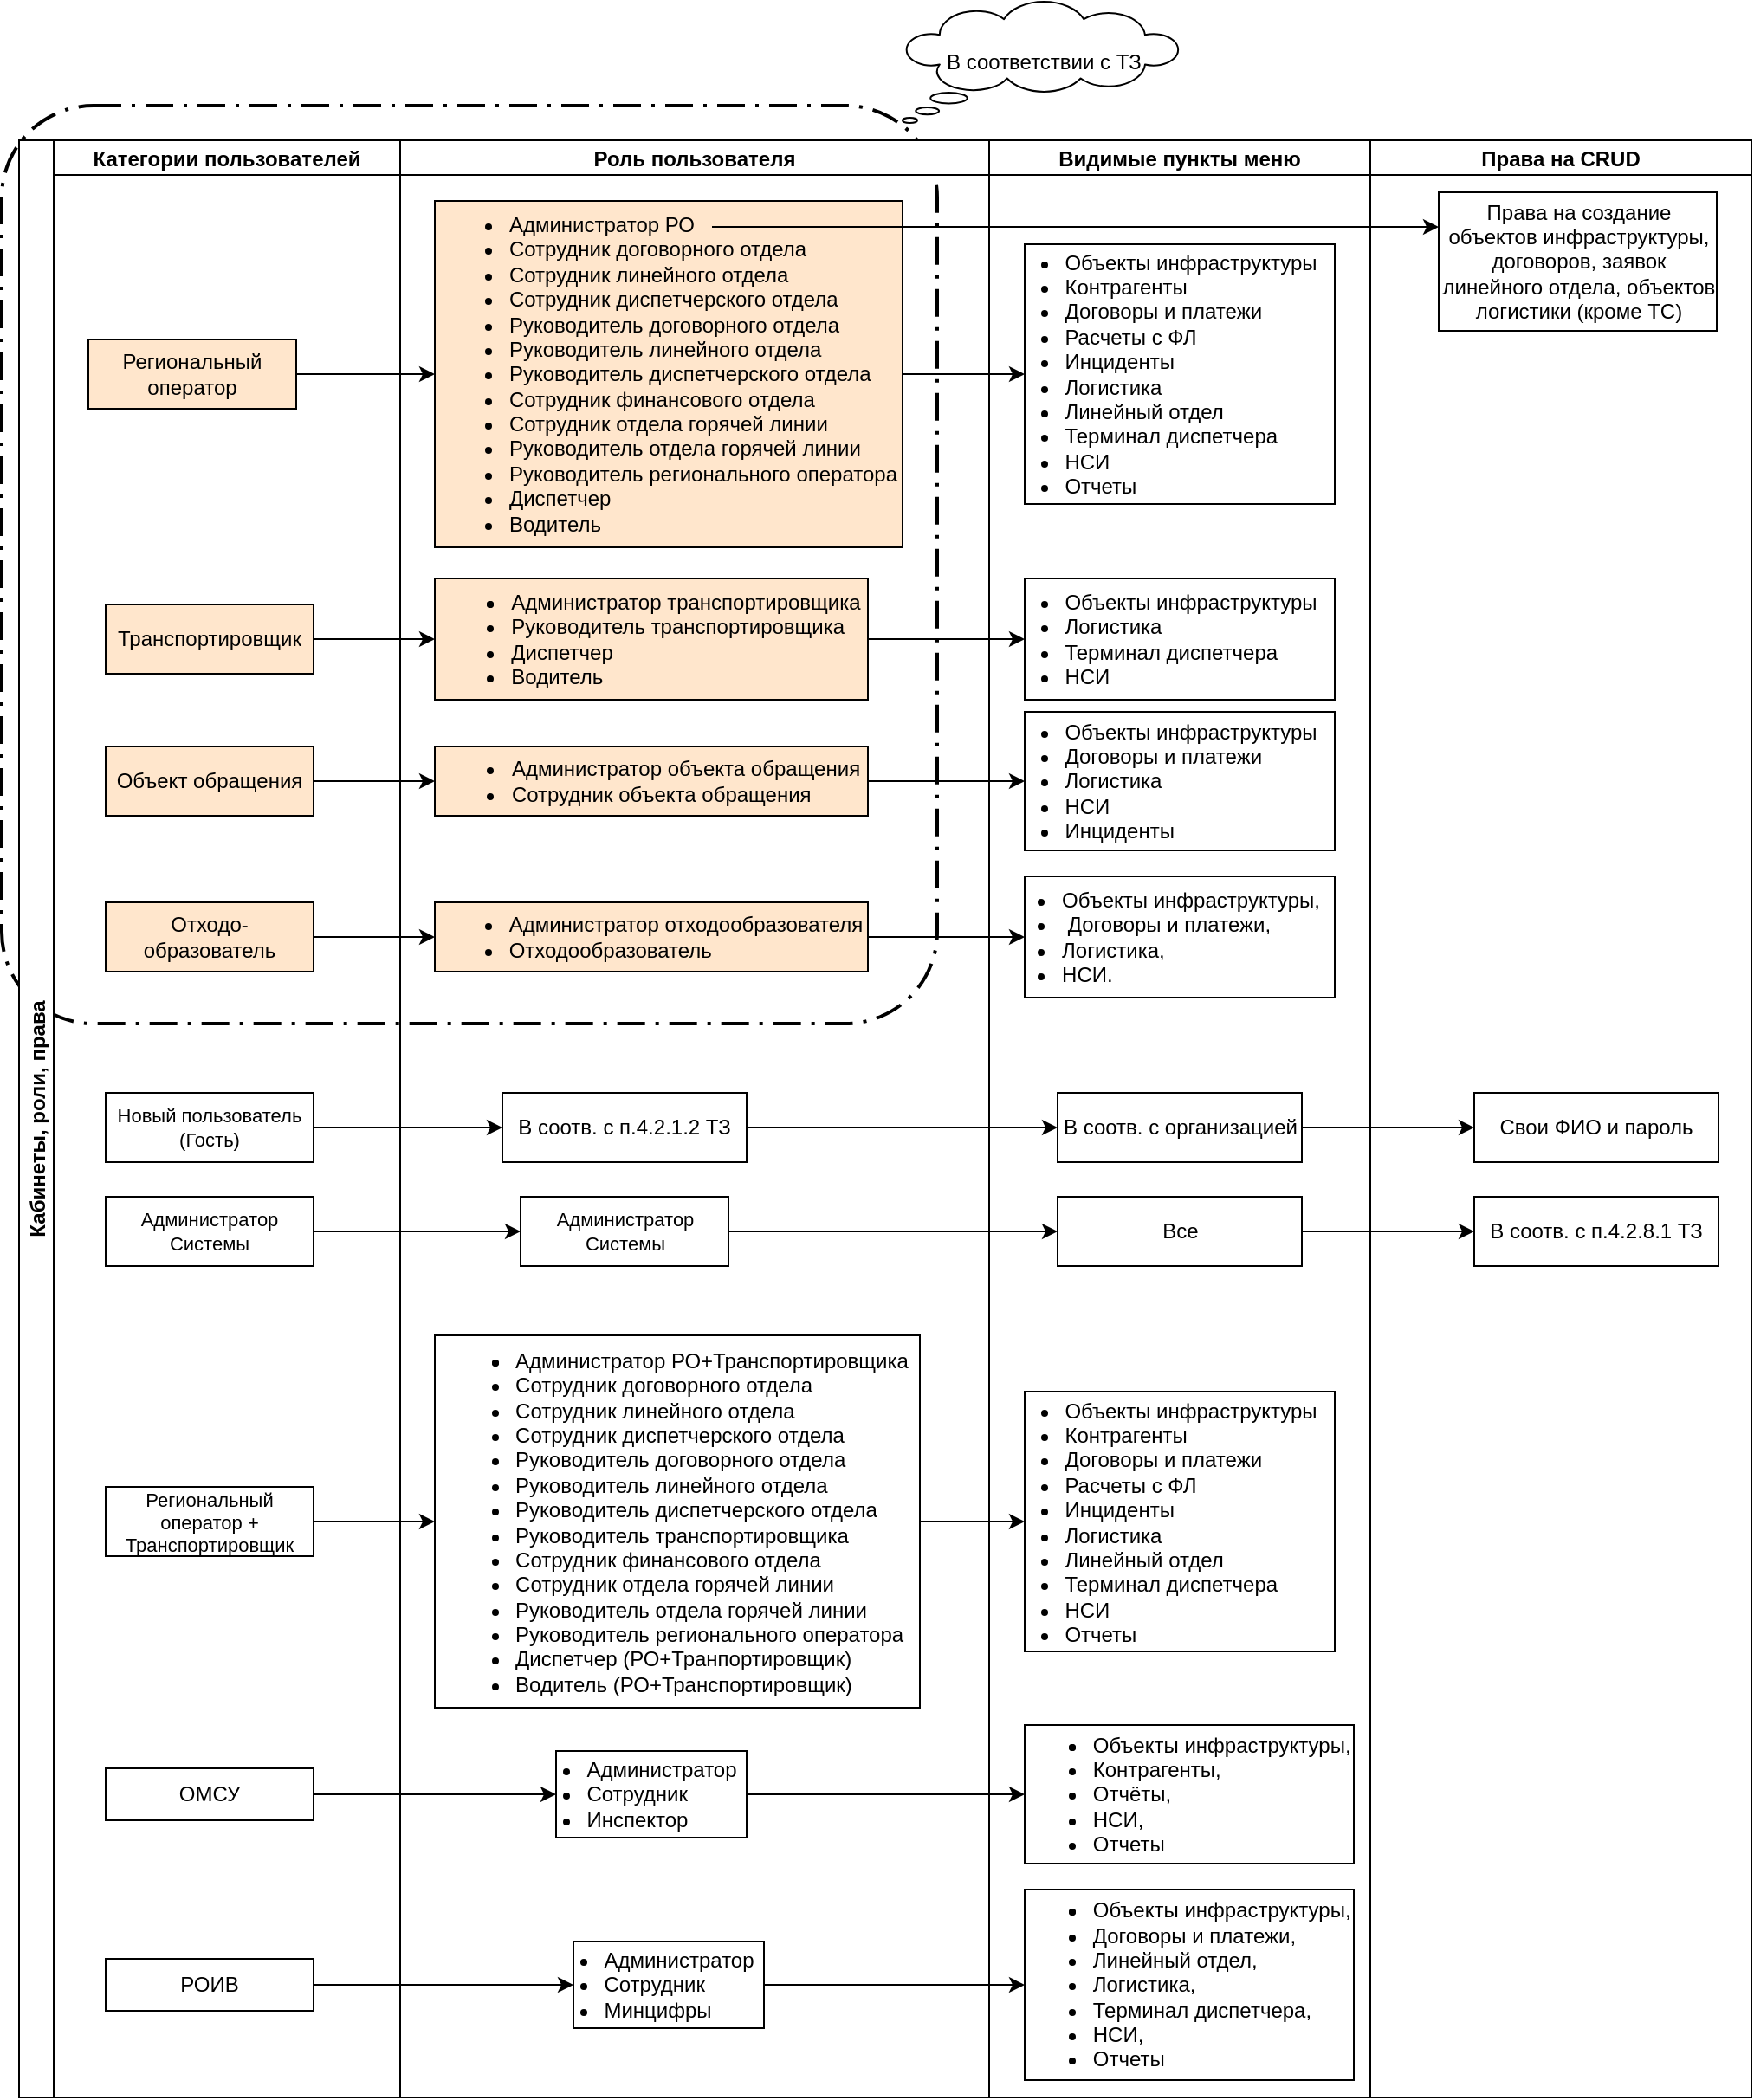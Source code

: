 <mxfile version="24.7.1" type="github" pages="4">
  <diagram id="8uZq5eMc_uZSrNq-SUvv" name="Схема прав">
    <mxGraphModel dx="1434" dy="746" grid="1" gridSize="10" guides="1" tooltips="1" connect="1" arrows="1" fold="1" page="1" pageScale="1" pageWidth="827" pageHeight="1169" math="0" shadow="0">
      <root>
        <mxCell id="0" />
        <mxCell id="1" parent="0" />
        <mxCell id="XVv9bJ3fTdYQDnKv7JEy-1" value="" style="points=[[0.25,0,0],[0.5,0,0],[0.75,0,0],[1,0.25,0],[1,0.5,0],[1,0.75,0],[0.75,1,0],[0.5,1,0],[0.25,1,0],[0,0.75,0],[0,0.5,0],[0,0.25,0]];rounded=1;arcSize=10;dashed=1;strokeColor=#000000;fillColor=none;gradientColor=none;dashPattern=8 3 1 3;strokeWidth=2;whiteSpace=wrap;html=1;align=left;" vertex="1" parent="1">
          <mxGeometry x="70" y="250" width="540" height="530" as="geometry" />
        </mxCell>
        <mxCell id="DO9YSw5jSoJ5OLbDPXnw-1" value="&amp;nbsp;В соответствии с ТЗ" style="whiteSpace=wrap;html=1;shape=mxgraph.basic.cloud_callout" vertex="1" parent="1">
          <mxGeometry x="590" y="190" width="160" height="70" as="geometry" />
        </mxCell>
        <mxCell id="V-rIYf8pBj-AgjnFHs8V-6" value="Права на CRUD" style="swimlane;startSize=20;" vertex="1" parent="1">
          <mxGeometry x="860" y="270" width="220" height="1130" as="geometry">
            <mxRectangle x="550" width="40" height="695" as="alternateBounds" />
          </mxGeometry>
        </mxCell>
        <mxCell id="10m3oTa2fxVUH_cysFrU-35" value="Свои ФИО и пароль" style="rounded=0;whiteSpace=wrap;html=1;" vertex="1" parent="V-rIYf8pBj-AgjnFHs8V-6">
          <mxGeometry x="60" y="550" width="141" height="40" as="geometry" />
        </mxCell>
        <mxCell id="10m3oTa2fxVUH_cysFrU-40" value="В соотв. с п.4.2.8.1 ТЗ" style="rounded=0;whiteSpace=wrap;html=1;" vertex="1" parent="V-rIYf8pBj-AgjnFHs8V-6">
          <mxGeometry x="60" y="610" width="141" height="40" as="geometry" />
        </mxCell>
        <mxCell id="jrMPXuXumYD7SujpTyWx-1" value="Права на создание объектов инфраструктуры, договоров, заявок линейного отдела, объектов логистики (кроме ТС)" style="rounded=0;whiteSpace=wrap;html=1;" vertex="1" parent="V-rIYf8pBj-AgjnFHs8V-6">
          <mxGeometry x="39.5" y="30" width="160.5" height="80" as="geometry" />
        </mxCell>
        <mxCell id="h0aZFqIpbam4NdwHy2gi-3" value="Кабинеты, роли, права" style="swimlane;childLayout=stackLayout;resizeParent=1;resizeParentMax=0;startSize=20;horizontal=0;horizontalStack=1;" vertex="1" parent="1">
          <mxGeometry x="80" y="270" width="780" height="1130" as="geometry" />
        </mxCell>
        <mxCell id="h0aZFqIpbam4NdwHy2gi-4" value="Категории пользователей" style="swimlane;startSize=20;" vertex="1" parent="h0aZFqIpbam4NdwHy2gi-3">
          <mxGeometry x="20" width="200" height="1130" as="geometry" />
        </mxCell>
        <mxCell id="WtDZ3g-cLyHzi3x5rLFV-1" value="Региональный оператор" style="rounded=0;whiteSpace=wrap;html=1;fillColor=#FFE6CC;" vertex="1" parent="h0aZFqIpbam4NdwHy2gi-4">
          <mxGeometry x="20" y="115" width="120" height="40" as="geometry" />
        </mxCell>
        <mxCell id="WtDZ3g-cLyHzi3x5rLFV-2" value="Транспортировщик" style="rounded=0;whiteSpace=wrap;html=1;fontSize=12;fillColor=#FFE6CC;" vertex="1" parent="h0aZFqIpbam4NdwHy2gi-4">
          <mxGeometry x="30" y="268" width="120" height="40" as="geometry" />
        </mxCell>
        <mxCell id="WtDZ3g-cLyHzi3x5rLFV-3" value="Объект обращения" style="rounded=0;whiteSpace=wrap;html=1;fontSize=12;fillColor=#FFE6CC;" vertex="1" parent="h0aZFqIpbam4NdwHy2gi-4">
          <mxGeometry x="30" y="350" width="120" height="40" as="geometry" />
        </mxCell>
        <mxCell id="WtDZ3g-cLyHzi3x5rLFV-4" value="Отходо-&lt;div style=&quot;font-size: 12px;&quot;&gt;образователь&lt;/div&gt;" style="rounded=0;whiteSpace=wrap;html=1;fontSize=12;fillColor=#FFE6CC;" vertex="1" parent="h0aZFqIpbam4NdwHy2gi-4">
          <mxGeometry x="30" y="440" width="120" height="40" as="geometry" />
        </mxCell>
        <mxCell id="10m3oTa2fxVUH_cysFrU-32" value="Новый пользователь (Гость)" style="rounded=0;whiteSpace=wrap;html=1;fontSize=11;" vertex="1" parent="h0aZFqIpbam4NdwHy2gi-4">
          <mxGeometry x="30" y="550" width="120" height="40" as="geometry" />
        </mxCell>
        <mxCell id="10m3oTa2fxVUH_cysFrU-39" value="Администратор Системы" style="rounded=0;whiteSpace=wrap;html=1;fontSize=11;" vertex="1" parent="h0aZFqIpbam4NdwHy2gi-4">
          <mxGeometry x="30" y="610" width="120" height="40" as="geometry" />
        </mxCell>
        <mxCell id="h0aZFqIpbam4NdwHy2gi-5" value="Роль пользователя" style="swimlane;startSize=20;" vertex="1" parent="h0aZFqIpbam4NdwHy2gi-3">
          <mxGeometry x="220" width="340" height="1130" as="geometry" />
        </mxCell>
        <mxCell id="A1I8gwhGqSPjY5llBITe-2" value="&lt;ul style=&quot;text-align: left; text-wrap: nowrap;&quot;&gt;&lt;li&gt;Администратор РО&lt;/li&gt;&lt;li&gt;Сотрудник договорного отдела&lt;/li&gt;&lt;li&gt;Сотрудник линейного отдела&lt;/li&gt;&lt;li&gt;Сотрудник диспетчерского отдела&lt;/li&gt;&lt;li&gt;Руководитель договорного отдела&lt;/li&gt;&lt;li&gt;Руководитель линейного отдела&lt;/li&gt;&lt;li&gt;Руководитель диспетчерского отдела&lt;/li&gt;&lt;li&gt;Сотрудник финансового отдела&lt;/li&gt;&lt;li&gt;Сотрудник отдела горячей линии&lt;/li&gt;&lt;li&gt;Руководитель отдела горячей линии&lt;/li&gt;&lt;li&gt;Руководитель регионального оператора&lt;/li&gt;&lt;li&gt;Диспетчер&lt;/li&gt;&lt;li&gt;Водитель&lt;/li&gt;&lt;/ul&gt;" style="rounded=0;whiteSpace=wrap;html=1;spacing=0;fillColor=#FFE6CC;" vertex="1" parent="h0aZFqIpbam4NdwHy2gi-5">
          <mxGeometry x="20" y="35" width="270" height="200" as="geometry" />
        </mxCell>
        <mxCell id="wmhsDSSCN1HEqeJo_jhK-1" value="&lt;ul style=&quot;text-align: left; text-wrap: nowrap;&quot;&gt;&lt;li&gt;&lt;li&gt;Администратор транспортировщика&lt;/li&gt;&lt;li&gt;Руководитель транспортировщика&lt;/li&gt;&lt;li&gt;Диспетчер&lt;/li&gt;&lt;li&gt;Водитель&lt;/li&gt;&lt;/li&gt;&lt;/ul&gt;" style="rounded=0;whiteSpace=wrap;html=1;spacing=0;fillColor=#FFE6CC;" vertex="1" parent="h0aZFqIpbam4NdwHy2gi-5">
          <mxGeometry x="20" y="253" width="250" height="70" as="geometry" />
        </mxCell>
        <mxCell id="VNBoSXqIj5_iqtJp-Cjg-1" value="&lt;ul style=&quot;text-align: left; text-wrap: nowrap;&quot;&gt;&lt;li&gt;&lt;span style=&quot;background-color: initial;&quot;&gt;Администратор объекта обращения&lt;/span&gt;&lt;br&gt;&lt;/li&gt;&lt;li&gt;Сотрудник объекта обращения&lt;/li&gt;&lt;/ul&gt;" style="rounded=0;whiteSpace=wrap;html=1;spacing=0;fillColor=#FFE6CC;" vertex="1" parent="h0aZFqIpbam4NdwHy2gi-5">
          <mxGeometry x="20" y="350" width="250" height="40" as="geometry" />
        </mxCell>
        <mxCell id="3M18VGGAu2BIhyXIb7C8-1" value="&lt;ul style=&quot;text-align: left; text-wrap: nowrap;&quot;&gt;&lt;li&gt;Администратор отходообразователя&lt;/li&gt;&lt;li&gt;Отходообразователь&lt;/li&gt;&lt;/ul&gt;" style="rounded=0;whiteSpace=wrap;html=1;spacing=0;fillColor=#FFE6CC;" vertex="1" parent="h0aZFqIpbam4NdwHy2gi-5">
          <mxGeometry x="20" y="440" width="250" height="40" as="geometry" />
        </mxCell>
        <mxCell id="10m3oTa2fxVUH_cysFrU-33" value="В соотв. с п.4.2.1.2 ТЗ" style="rounded=0;whiteSpace=wrap;html=1;" vertex="1" parent="h0aZFqIpbam4NdwHy2gi-5">
          <mxGeometry x="59" y="550" width="141" height="40" as="geometry" />
        </mxCell>
        <mxCell id="10m3oTa2fxVUH_cysFrU-42" value="Администратор Системы" style="rounded=0;whiteSpace=wrap;html=1;fontSize=11;" vertex="1" parent="h0aZFqIpbam4NdwHy2gi-5">
          <mxGeometry x="69.5" y="610" width="120" height="40" as="geometry" />
        </mxCell>
        <mxCell id="jrMPXuXumYD7SujpTyWx-2" value="" style="endArrow=classic;html=1;rounded=0;entryX=0;entryY=0.25;entryDx=0;entryDy=0;" edge="1" parent="h0aZFqIpbam4NdwHy2gi-5" target="jrMPXuXumYD7SujpTyWx-1">
          <mxGeometry width="50" height="50" relative="1" as="geometry">
            <mxPoint x="180" y="50" as="sourcePoint" />
            <mxPoint x="450" y="50" as="targetPoint" />
          </mxGeometry>
        </mxCell>
        <mxCell id="h0aZFqIpbam4NdwHy2gi-6" value="Видимые пункты меню" style="swimlane;startSize=20;" vertex="1" parent="h0aZFqIpbam4NdwHy2gi-3">
          <mxGeometry x="560" width="220" height="1130" as="geometry">
            <mxRectangle x="550" width="40" height="695" as="alternateBounds" />
          </mxGeometry>
        </mxCell>
        <mxCell id="10m3oTa2fxVUH_cysFrU-1" value="&lt;ul style=&quot;text-align: left; margin-top: 2px; margin-bottom: 2px; padding-left: 12px;&quot;&gt;&lt;li&gt;Объекты инфраструктуры&lt;/li&gt;&lt;li&gt;Контрагенты&lt;/li&gt;&lt;li&gt;Договоры и платежи&lt;/li&gt;&lt;li&gt;Расчеты с ФЛ&lt;/li&gt;&lt;li&gt;Инциденты&lt;/li&gt;&lt;li&gt;Логистика&lt;/li&gt;&lt;li&gt;Линейный отдел&lt;/li&gt;&lt;li&gt;Терминал диспетчера&lt;/li&gt;&lt;li&gt;НСИ&lt;/li&gt;&lt;li&gt;Отчеты&lt;/li&gt;&lt;/ul&gt;" style="rounded=0;whiteSpace=wrap;html=1;" vertex="1" parent="h0aZFqIpbam4NdwHy2gi-6">
          <mxGeometry x="20.5" y="60" width="179" height="150" as="geometry" />
        </mxCell>
        <mxCell id="10m3oTa2fxVUH_cysFrU-2" value="&lt;ul style=&quot;text-align: left; margin-top: 2px; margin-bottom: 2px; padding-left: 12px;&quot;&gt;&lt;li&gt;Объекты инфраструктуры&lt;/li&gt;&lt;li&gt;Логистика&lt;/li&gt;&lt;li&gt;Терминал диспетчера&lt;/li&gt;&lt;li&gt;НСИ&lt;/li&gt;&lt;/ul&gt;" style="rounded=0;whiteSpace=wrap;html=1;" vertex="1" parent="h0aZFqIpbam4NdwHy2gi-6">
          <mxGeometry x="20.5" y="253" width="179" height="70" as="geometry" />
        </mxCell>
        <mxCell id="10m3oTa2fxVUH_cysFrU-5" value="&lt;ul style=&quot;text-align: left; margin-top: 2px; margin-bottom: 2px; padding-left: 12px;&quot;&gt;&lt;li&gt;Объекты инфраструктуры&lt;/li&gt;&lt;li&gt;Договоры и платежи&lt;/li&gt;&lt;li&gt;Логистика&lt;/li&gt;&lt;li&gt;&lt;span style=&quot;background-color: initial;&quot;&gt;НСИ&lt;/span&gt;&lt;br&gt;&lt;/li&gt;&lt;li&gt;Инциденты&lt;/li&gt;&lt;/ul&gt;" style="rounded=0;whiteSpace=wrap;html=1;" vertex="1" parent="h0aZFqIpbam4NdwHy2gi-6">
          <mxGeometry x="20.5" y="330" width="179" height="80" as="geometry" />
        </mxCell>
        <mxCell id="10m3oTa2fxVUH_cysFrU-7" style="edgeStyle=orthogonalEdgeStyle;rounded=0;orthogonalLoop=1;jettySize=auto;html=1;exitX=0.5;exitY=1;exitDx=0;exitDy=0;" edge="1" parent="h0aZFqIpbam4NdwHy2gi-6" source="10m3oTa2fxVUH_cysFrU-5" target="10m3oTa2fxVUH_cysFrU-5">
          <mxGeometry relative="1" as="geometry" />
        </mxCell>
        <mxCell id="10m3oTa2fxVUH_cysFrU-8" value="&lt;ul style=&quot;text-align: left; margin-top: 2px; margin-bottom: 2px; padding-left: 12px;&quot;&gt;&lt;li&gt;Объекты инфраструктуры,&lt;/li&gt;&lt;li&gt;&amp;nbsp;Договоры и платежи,&amp;nbsp;&lt;/li&gt;&lt;li&gt;Логистика,&lt;/li&gt;&lt;li&gt;НСИ.&lt;/li&gt;&lt;/ul&gt;" style="rounded=0;whiteSpace=wrap;html=1;" vertex="1" parent="h0aZFqIpbam4NdwHy2gi-6">
          <mxGeometry x="20.5" y="425" width="179" height="70" as="geometry" />
        </mxCell>
        <mxCell id="10m3oTa2fxVUH_cysFrU-11" value="&lt;ul style=&quot;text-align: left; margin-top: 2px; margin-bottom: 2px; padding-left: 12px;&quot;&gt;&lt;li&gt;Объекты инфраструктуры&lt;/li&gt;&lt;li&gt;Контрагенты&lt;/li&gt;&lt;li&gt;Договоры и платежи&lt;/li&gt;&lt;li&gt;Расчеты с ФЛ&lt;/li&gt;&lt;li&gt;Инциденты&lt;/li&gt;&lt;li&gt;Логистика&lt;/li&gt;&lt;li&gt;Линейный отдел&lt;/li&gt;&lt;li&gt;Терминал диспетчера&lt;/li&gt;&lt;li&gt;НСИ&lt;/li&gt;&lt;li&gt;Отчеты&lt;/li&gt;&lt;/ul&gt;" style="rounded=0;whiteSpace=wrap;html=1;" vertex="1" parent="h0aZFqIpbam4NdwHy2gi-6">
          <mxGeometry x="20.5" y="722.5" width="179" height="150" as="geometry" />
        </mxCell>
        <mxCell id="10m3oTa2fxVUH_cysFrU-25" value="&lt;ul style=&quot;text-align: left;&quot;&gt;&lt;li style=&quot;&quot;&gt;&lt;li style=&quot;&quot;&gt;&lt;span style=&quot;text-wrap: nowrap;&quot;&gt;Объекты инфраструктуры,&amp;nbsp;&lt;/span&gt;&lt;/li&gt;&lt;li style=&quot;&quot;&gt;&lt;span style=&quot;text-wrap: nowrap;&quot;&gt;Контрагенты,&amp;nbsp;&lt;/span&gt;&lt;/li&gt;&lt;li style=&quot;&quot;&gt;&lt;span style=&quot;text-wrap: nowrap;&quot;&gt;Отчёты,&amp;nbsp;&lt;/span&gt;&lt;/li&gt;&lt;li style=&quot;&quot;&gt;&lt;span style=&quot;text-wrap: nowrap;&quot;&gt;НСИ,&amp;nbsp;&lt;/span&gt;&lt;/li&gt;&lt;li style=&quot;&quot;&gt;&lt;span style=&quot;text-wrap: nowrap;&quot;&gt;Отчеты&lt;/span&gt;&lt;br&gt;&lt;/li&gt;&lt;/li&gt;&lt;/ul&gt;" style="rounded=0;whiteSpace=wrap;html=1;spacing=0;" vertex="1" parent="h0aZFqIpbam4NdwHy2gi-6">
          <mxGeometry x="20.5" y="915" width="190" height="80" as="geometry" />
        </mxCell>
        <mxCell id="10m3oTa2fxVUH_cysFrU-23" value="&lt;ul style=&quot;text-align: left;&quot;&gt;&lt;li style=&quot;&quot;&gt;&lt;li style=&quot;&quot;&gt;&lt;span style=&quot;text-wrap: nowrap;&quot;&gt;Объекты инфраструктуры,&amp;nbsp;&lt;/span&gt;&lt;/li&gt;&lt;li style=&quot;&quot;&gt;&lt;span style=&quot;text-wrap: nowrap;&quot;&gt;Договоры и платежи,&amp;nbsp;&lt;/span&gt;&lt;/li&gt;&lt;li style=&quot;&quot;&gt;&lt;span style=&quot;text-wrap: nowrap;&quot;&gt;Линейный отдел,&amp;nbsp;&lt;/span&gt;&lt;/li&gt;&lt;li style=&quot;&quot;&gt;&lt;span style=&quot;text-wrap: nowrap;&quot;&gt;Логистика,&amp;nbsp;&lt;/span&gt;&lt;/li&gt;&lt;li style=&quot;&quot;&gt;&lt;span style=&quot;text-wrap: nowrap;&quot;&gt;Терминал диспетчера,&amp;nbsp;&lt;/span&gt;&lt;/li&gt;&lt;li style=&quot;&quot;&gt;&lt;span style=&quot;text-wrap: nowrap;&quot;&gt;НСИ,&amp;nbsp;&lt;/span&gt;&lt;/li&gt;&lt;li style=&quot;&quot;&gt;&lt;span style=&quot;text-wrap: nowrap;&quot;&gt;Отчеты&lt;/span&gt;&lt;br&gt;&lt;/li&gt;&lt;/li&gt;&lt;/ul&gt;" style="rounded=0;whiteSpace=wrap;html=1;spacing=0;" vertex="1" parent="h0aZFqIpbam4NdwHy2gi-6">
          <mxGeometry x="20.5" y="1010" width="190" height="110" as="geometry" />
        </mxCell>
        <mxCell id="10m3oTa2fxVUH_cysFrU-29" value="&lt;ul style=&quot;text-align: left; margin-top: 2px; margin-bottom: 2px; padding-left: 12px;&quot;&gt;&lt;li&gt;Администратор&lt;/li&gt;&lt;li&gt;Сотрудник&lt;/li&gt;&lt;li&gt;Минцифры&lt;/li&gt;&lt;/ul&gt;" style="rounded=0;whiteSpace=wrap;html=1;" vertex="1" parent="h0aZFqIpbam4NdwHy2gi-6">
          <mxGeometry x="-240" y="1040" width="110" height="50" as="geometry" />
        </mxCell>
        <mxCell id="10m3oTa2fxVUH_cysFrU-31" style="edgeStyle=orthogonalEdgeStyle;rounded=0;orthogonalLoop=1;jettySize=auto;html=1;" edge="1" parent="h0aZFqIpbam4NdwHy2gi-6" source="10m3oTa2fxVUH_cysFrU-29" target="10m3oTa2fxVUH_cysFrU-23">
          <mxGeometry relative="1" as="geometry" />
        </mxCell>
        <mxCell id="10m3oTa2fxVUH_cysFrU-10" value="&lt;ul style=&quot;text-align: left; margin-top: 2px; margin-bottom: 2px; padding-left: 12px;&quot;&gt;&lt;li&gt;Администратор&lt;/li&gt;&lt;li&gt;Сотрудник&lt;/li&gt;&lt;li&gt;Инспектор&lt;/li&gt;&lt;/ul&gt;" style="rounded=0;whiteSpace=wrap;html=1;" vertex="1" parent="h0aZFqIpbam4NdwHy2gi-6">
          <mxGeometry x="-250" y="930" width="110" height="50" as="geometry" />
        </mxCell>
        <mxCell id="V-rIYf8pBj-AgjnFHs8V-1" value="&lt;ul style=&quot;text-align: left; text-wrap: nowrap;&quot;&gt;&lt;li&gt;&lt;li&gt;Администратор РО+Транспортировщика&lt;/li&gt;&lt;li&gt;Сотрудник договорного отдела&lt;/li&gt;&lt;li&gt;Сотрудник линейного отдела&lt;/li&gt;&lt;li&gt;Сотрудник диспетчерского отдела&lt;/li&gt;&lt;li&gt;Руководитель договорного отдела&lt;/li&gt;&lt;li&gt;Руководитель линейного отдела&lt;/li&gt;&lt;li&gt;Руководитель диспетчерского отдела&lt;/li&gt;&lt;li&gt;Руководитель транспортировщика&lt;/li&gt;&lt;li&gt;Сотрудник финансового отдела&lt;/li&gt;&lt;li&gt;Сотрудник отдела горячей линии&lt;/li&gt;&lt;li&gt;Руководитель отдела горячей линии&lt;/li&gt;&lt;li&gt;Руководитель регионального оператора&lt;/li&gt;&lt;li&gt;Диспетчер (РО+Транпортировщик)&lt;/li&gt;&lt;li&gt;Водитель (РО+Транспортировщик)&lt;/li&gt;&lt;/li&gt;&lt;/ul&gt;" style="rounded=0;whiteSpace=wrap;html=1;spacing=0;" vertex="1" parent="h0aZFqIpbam4NdwHy2gi-6">
          <mxGeometry x="-320" y="690" width="280" height="215" as="geometry" />
        </mxCell>
        <mxCell id="WtDZ3g-cLyHzi3x5rLFV-5" value="Региональный оператор + Транспортировщик" style="rounded=0;whiteSpace=wrap;html=1;fontSize=11;" vertex="1" parent="h0aZFqIpbam4NdwHy2gi-6">
          <mxGeometry x="-510" y="777.5" width="120" height="40" as="geometry" />
        </mxCell>
        <mxCell id="WtDZ3g-cLyHzi3x5rLFV-6" value="ОМСУ" style="rounded=0;whiteSpace=wrap;html=1;fontSize=12;" vertex="1" parent="h0aZFqIpbam4NdwHy2gi-6">
          <mxGeometry x="-510" y="940" width="120" height="30" as="geometry" />
        </mxCell>
        <mxCell id="WtDZ3g-cLyHzi3x5rLFV-7" value="РОИВ" style="rounded=0;whiteSpace=wrap;html=1;" vertex="1" parent="h0aZFqIpbam4NdwHy2gi-6">
          <mxGeometry x="-510" y="1050" width="120" height="30" as="geometry" />
        </mxCell>
        <mxCell id="10m3oTa2fxVUH_cysFrU-28" style="edgeStyle=orthogonalEdgeStyle;rounded=0;orthogonalLoop=1;jettySize=auto;html=1;entryX=0;entryY=0.5;entryDx=0;entryDy=0;" edge="1" parent="h0aZFqIpbam4NdwHy2gi-6" source="10m3oTa2fxVUH_cysFrU-10" target="10m3oTa2fxVUH_cysFrU-25">
          <mxGeometry relative="1" as="geometry" />
        </mxCell>
        <mxCell id="10m3oTa2fxVUH_cysFrU-12" style="edgeStyle=orthogonalEdgeStyle;rounded=0;orthogonalLoop=1;jettySize=auto;html=1;" edge="1" parent="h0aZFqIpbam4NdwHy2gi-6" source="V-rIYf8pBj-AgjnFHs8V-1" target="10m3oTa2fxVUH_cysFrU-11">
          <mxGeometry relative="1" as="geometry" />
        </mxCell>
        <mxCell id="V-rIYf8pBj-AgjnFHs8V-2" style="edgeStyle=orthogonalEdgeStyle;rounded=0;orthogonalLoop=1;jettySize=auto;html=1;entryX=0;entryY=0.5;entryDx=0;entryDy=0;" edge="1" parent="h0aZFqIpbam4NdwHy2gi-6" source="WtDZ3g-cLyHzi3x5rLFV-5" target="V-rIYf8pBj-AgjnFHs8V-1">
          <mxGeometry relative="1" as="geometry" />
        </mxCell>
        <mxCell id="10m3oTa2fxVUH_cysFrU-27" style="edgeStyle=orthogonalEdgeStyle;rounded=0;orthogonalLoop=1;jettySize=auto;html=1;entryX=0;entryY=0.5;entryDx=0;entryDy=0;" edge="1" parent="h0aZFqIpbam4NdwHy2gi-6" source="WtDZ3g-cLyHzi3x5rLFV-6" target="10m3oTa2fxVUH_cysFrU-10">
          <mxGeometry relative="1" as="geometry" />
        </mxCell>
        <mxCell id="10m3oTa2fxVUH_cysFrU-30" style="edgeStyle=orthogonalEdgeStyle;rounded=0;orthogonalLoop=1;jettySize=auto;html=1;entryX=0;entryY=0.5;entryDx=0;entryDy=0;" edge="1" parent="h0aZFqIpbam4NdwHy2gi-6" source="WtDZ3g-cLyHzi3x5rLFV-7" target="10m3oTa2fxVUH_cysFrU-29">
          <mxGeometry relative="1" as="geometry" />
        </mxCell>
        <mxCell id="10m3oTa2fxVUH_cysFrU-36" value="В соотв. с организацией" style="rounded=0;whiteSpace=wrap;html=1;" vertex="1" parent="h0aZFqIpbam4NdwHy2gi-6">
          <mxGeometry x="39.5" y="550" width="141" height="40" as="geometry" />
        </mxCell>
        <mxCell id="10m3oTa2fxVUH_cysFrU-44" value="Все" style="rounded=0;whiteSpace=wrap;html=1;" vertex="1" parent="h0aZFqIpbam4NdwHy2gi-6">
          <mxGeometry x="39.5" y="610" width="141" height="40" as="geometry" />
        </mxCell>
        <mxCell id="A1I8gwhGqSPjY5llBITe-3" style="edgeStyle=orthogonalEdgeStyle;rounded=0;orthogonalLoop=1;jettySize=auto;html=1;entryX=0;entryY=0.5;entryDx=0;entryDy=0;" edge="1" parent="h0aZFqIpbam4NdwHy2gi-3" source="WtDZ3g-cLyHzi3x5rLFV-1" target="A1I8gwhGqSPjY5llBITe-2">
          <mxGeometry relative="1" as="geometry" />
        </mxCell>
        <mxCell id="wmhsDSSCN1HEqeJo_jhK-3" style="edgeStyle=orthogonalEdgeStyle;rounded=0;orthogonalLoop=1;jettySize=auto;html=1;exitX=1;exitY=0.5;exitDx=0;exitDy=0;entryX=0;entryY=0.5;entryDx=0;entryDy=0;" edge="1" parent="h0aZFqIpbam4NdwHy2gi-3" source="WtDZ3g-cLyHzi3x5rLFV-2" target="wmhsDSSCN1HEqeJo_jhK-1">
          <mxGeometry relative="1" as="geometry" />
        </mxCell>
        <mxCell id="VNBoSXqIj5_iqtJp-Cjg-2" style="edgeStyle=orthogonalEdgeStyle;rounded=0;orthogonalLoop=1;jettySize=auto;html=1;entryX=0;entryY=0.5;entryDx=0;entryDy=0;" edge="1" parent="h0aZFqIpbam4NdwHy2gi-3" source="WtDZ3g-cLyHzi3x5rLFV-3" target="VNBoSXqIj5_iqtJp-Cjg-1">
          <mxGeometry relative="1" as="geometry" />
        </mxCell>
        <mxCell id="3M18VGGAu2BIhyXIb7C8-2" style="edgeStyle=orthogonalEdgeStyle;rounded=0;orthogonalLoop=1;jettySize=auto;html=1;entryX=0;entryY=0.5;entryDx=0;entryDy=0;" edge="1" parent="h0aZFqIpbam4NdwHy2gi-3" source="WtDZ3g-cLyHzi3x5rLFV-4" target="3M18VGGAu2BIhyXIb7C8-1">
          <mxGeometry relative="1" as="geometry" />
        </mxCell>
        <mxCell id="10m3oTa2fxVUH_cysFrU-3" style="edgeStyle=orthogonalEdgeStyle;rounded=0;orthogonalLoop=1;jettySize=auto;html=1;exitX=1;exitY=0.5;exitDx=0;exitDy=0;entryX=0;entryY=0.5;entryDx=0;entryDy=0;" edge="1" parent="h0aZFqIpbam4NdwHy2gi-3" source="A1I8gwhGqSPjY5llBITe-2" target="10m3oTa2fxVUH_cysFrU-1">
          <mxGeometry relative="1" as="geometry" />
        </mxCell>
        <mxCell id="10m3oTa2fxVUH_cysFrU-4" style="edgeStyle=orthogonalEdgeStyle;rounded=0;orthogonalLoop=1;jettySize=auto;html=1;entryX=0;entryY=0.5;entryDx=0;entryDy=0;" edge="1" parent="h0aZFqIpbam4NdwHy2gi-3" source="wmhsDSSCN1HEqeJo_jhK-1" target="10m3oTa2fxVUH_cysFrU-2">
          <mxGeometry relative="1" as="geometry" />
        </mxCell>
        <mxCell id="10m3oTa2fxVUH_cysFrU-6" style="edgeStyle=orthogonalEdgeStyle;rounded=0;orthogonalLoop=1;jettySize=auto;html=1;" edge="1" parent="h0aZFqIpbam4NdwHy2gi-3" source="VNBoSXqIj5_iqtJp-Cjg-1" target="10m3oTa2fxVUH_cysFrU-5">
          <mxGeometry relative="1" as="geometry" />
        </mxCell>
        <mxCell id="10m3oTa2fxVUH_cysFrU-9" style="edgeStyle=orthogonalEdgeStyle;rounded=0;orthogonalLoop=1;jettySize=auto;html=1;entryX=0;entryY=0.5;entryDx=0;entryDy=0;" edge="1" parent="h0aZFqIpbam4NdwHy2gi-3" source="3M18VGGAu2BIhyXIb7C8-1" target="10m3oTa2fxVUH_cysFrU-8">
          <mxGeometry relative="1" as="geometry" />
        </mxCell>
        <mxCell id="10m3oTa2fxVUH_cysFrU-34" style="edgeStyle=orthogonalEdgeStyle;rounded=0;orthogonalLoop=1;jettySize=auto;html=1;entryX=0;entryY=0.5;entryDx=0;entryDy=0;" edge="1" parent="h0aZFqIpbam4NdwHy2gi-3" source="10m3oTa2fxVUH_cysFrU-32" target="10m3oTa2fxVUH_cysFrU-33">
          <mxGeometry relative="1" as="geometry" />
        </mxCell>
        <mxCell id="10m3oTa2fxVUH_cysFrU-37" style="edgeStyle=orthogonalEdgeStyle;rounded=0;orthogonalLoop=1;jettySize=auto;html=1;" edge="1" parent="h0aZFqIpbam4NdwHy2gi-3" source="10m3oTa2fxVUH_cysFrU-33" target="10m3oTa2fxVUH_cysFrU-36">
          <mxGeometry relative="1" as="geometry" />
        </mxCell>
        <mxCell id="10m3oTa2fxVUH_cysFrU-43" style="edgeStyle=orthogonalEdgeStyle;rounded=0;orthogonalLoop=1;jettySize=auto;html=1;" edge="1" parent="h0aZFqIpbam4NdwHy2gi-3" source="10m3oTa2fxVUH_cysFrU-39" target="10m3oTa2fxVUH_cysFrU-42">
          <mxGeometry relative="1" as="geometry" />
        </mxCell>
        <mxCell id="10m3oTa2fxVUH_cysFrU-45" style="edgeStyle=orthogonalEdgeStyle;rounded=0;orthogonalLoop=1;jettySize=auto;html=1;entryX=0;entryY=0.5;entryDx=0;entryDy=0;" edge="1" parent="h0aZFqIpbam4NdwHy2gi-3" source="10m3oTa2fxVUH_cysFrU-42" target="10m3oTa2fxVUH_cysFrU-44">
          <mxGeometry relative="1" as="geometry" />
        </mxCell>
        <mxCell id="10m3oTa2fxVUH_cysFrU-38" style="edgeStyle=orthogonalEdgeStyle;rounded=0;orthogonalLoop=1;jettySize=auto;html=1;entryX=0;entryY=0.5;entryDx=0;entryDy=0;" edge="1" parent="1" source="10m3oTa2fxVUH_cysFrU-36" target="10m3oTa2fxVUH_cysFrU-35">
          <mxGeometry relative="1" as="geometry" />
        </mxCell>
        <mxCell id="10m3oTa2fxVUH_cysFrU-46" style="edgeStyle=orthogonalEdgeStyle;rounded=0;orthogonalLoop=1;jettySize=auto;html=1;entryX=0;entryY=0.5;entryDx=0;entryDy=0;" edge="1" parent="1" source="10m3oTa2fxVUH_cysFrU-44" target="10m3oTa2fxVUH_cysFrU-40">
          <mxGeometry relative="1" as="geometry" />
        </mxCell>
      </root>
    </mxGraphModel>
  </diagram>
  <diagram name="Копия Схема прав" id="aEiJXpqBIxOOUVq4C6q6">
    <mxGraphModel dx="1434" dy="780" grid="1" gridSize="10" guides="1" tooltips="1" connect="1" arrows="1" fold="1" page="1" pageScale="1" pageWidth="827" pageHeight="1169" math="0" shadow="0">
      <root>
        <mxCell id="WDC88hjmU1nZ5gPulEAO-0" />
        <mxCell id="WDC88hjmU1nZ5gPulEAO-1" parent="WDC88hjmU1nZ5gPulEAO-0" />
        <mxCell id="WDC88hjmU1nZ5gPulEAO-2" value="" style="points=[[0.25,0,0],[0.5,0,0],[0.75,0,0],[1,0.25,0],[1,0.5,0],[1,0.75,0],[0.75,1,0],[0.5,1,0],[0.25,1,0],[0,0.75,0],[0,0.5,0],[0,0.25,0]];rounded=1;arcSize=10;dashed=1;strokeColor=#000000;fillColor=none;gradientColor=none;dashPattern=8 3 1 3;strokeWidth=2;whiteSpace=wrap;html=1;align=left;" parent="WDC88hjmU1nZ5gPulEAO-1" vertex="1">
          <mxGeometry x="70" y="230" width="540" height="820" as="geometry" />
        </mxCell>
        <mxCell id="WDC88hjmU1nZ5gPulEAO-3" value="&amp;nbsp;В соответствии с ТЗ" style="whiteSpace=wrap;html=1;shape=mxgraph.basic.cloud_callout" parent="WDC88hjmU1nZ5gPulEAO-1" vertex="1">
          <mxGeometry x="570" y="160" width="160" height="70" as="geometry" />
        </mxCell>
        <mxCell id="WDC88hjmU1nZ5gPulEAO-8" value="Кабинеты, роли, права" style="swimlane;childLayout=stackLayout;resizeParent=1;resizeParentMax=0;startSize=20;horizontal=0;horizontalStack=1;fillColor=#fff2cc;strokeColor=#d6b656;" parent="WDC88hjmU1nZ5gPulEAO-1" vertex="1">
          <mxGeometry x="80" y="240" width="1530" height="1570" as="geometry" />
        </mxCell>
        <mxCell id="WDC88hjmU1nZ5gPulEAO-9" value="Категории пользователей" style="swimlane;startSize=20;" parent="WDC88hjmU1nZ5gPulEAO-8" vertex="1">
          <mxGeometry x="20" width="200" height="1570" as="geometry" />
        </mxCell>
        <mxCell id="WDC88hjmU1nZ5gPulEAO-10" value="Региональный оператор" style="rounded=0;whiteSpace=wrap;html=1;fillColor=#FFE6CC;" parent="WDC88hjmU1nZ5gPulEAO-9" vertex="1">
          <mxGeometry x="20" y="128" width="120" height="40" as="geometry" />
        </mxCell>
        <mxCell id="WDC88hjmU1nZ5gPulEAO-11" value="Транспортировщик" style="rounded=0;whiteSpace=wrap;html=1;fontSize=12;fillColor=#FFE6CC;" parent="WDC88hjmU1nZ5gPulEAO-9" vertex="1">
          <mxGeometry x="30" y="355" width="120" height="40" as="geometry" />
        </mxCell>
        <mxCell id="WDC88hjmU1nZ5gPulEAO-16" value="Роль пользователя" style="swimlane;startSize=20;" parent="WDC88hjmU1nZ5gPulEAO-8" vertex="1">
          <mxGeometry x="220" width="340" height="1570" as="geometry" />
        </mxCell>
        <mxCell id="WDC88hjmU1nZ5gPulEAO-17" value="&lt;ul style=&quot;text-align: left; text-wrap: nowrap;&quot;&gt;&lt;li&gt;Администратор РО&lt;/li&gt;&lt;li&gt;Сотрудник договорного отдела&lt;/li&gt;&lt;li&gt;Сотрудник линейного отдела&lt;/li&gt;&lt;li&gt;Сотрудник диспетчерского отдела&lt;/li&gt;&lt;li&gt;Руководитель договорного отдела&lt;/li&gt;&lt;li&gt;Руководитель линейного отдела&lt;/li&gt;&lt;li&gt;Руководитель диспетчерского отдела&lt;/li&gt;&lt;li&gt;Сотрудник финансового отдела&lt;/li&gt;&lt;li&gt;Сотрудник отдела горячей линии&lt;/li&gt;&lt;li&gt;Руководитель отдела горячей линии&lt;/li&gt;&lt;li&gt;Руководитель регионального оператора&lt;/li&gt;&lt;li&gt;Диспетчер&lt;/li&gt;&lt;li&gt;Водитель&lt;/li&gt;&lt;/ul&gt;" style="rounded=0;whiteSpace=wrap;html=1;spacing=0;fillColor=#FFE6CC;" parent="WDC88hjmU1nZ5gPulEAO-16" vertex="1">
          <mxGeometry x="20" y="48" width="270" height="200" as="geometry" />
        </mxCell>
        <mxCell id="WDC88hjmU1nZ5gPulEAO-18" value="&lt;ul style=&quot;text-align: left; text-wrap: nowrap;&quot;&gt;&lt;li&gt;&lt;li&gt;Администратор транспортировщика&lt;/li&gt;&lt;li&gt;Руководитель транспортировщика&lt;/li&gt;&lt;li&gt;Диспетчер&lt;/li&gt;&lt;li&gt;Водитель&lt;/li&gt;&lt;/li&gt;&lt;/ul&gt;" style="rounded=0;whiteSpace=wrap;html=1;spacing=0;fillColor=#FFE6CC;" parent="WDC88hjmU1nZ5gPulEAO-16" vertex="1">
          <mxGeometry x="20" y="340" width="250" height="70" as="geometry" />
        </mxCell>
        <mxCell id="WDC88hjmU1nZ5gPulEAO-47" style="edgeStyle=orthogonalEdgeStyle;rounded=0;orthogonalLoop=1;jettySize=auto;html=1;entryX=0;entryY=0.5;entryDx=0;entryDy=0;" parent="WDC88hjmU1nZ5gPulEAO-8" source="WDC88hjmU1nZ5gPulEAO-10" target="WDC88hjmU1nZ5gPulEAO-17" edge="1">
          <mxGeometry relative="1" as="geometry" />
        </mxCell>
        <mxCell id="WDC88hjmU1nZ5gPulEAO-48" style="edgeStyle=orthogonalEdgeStyle;rounded=0;orthogonalLoop=1;jettySize=auto;html=1;exitX=1;exitY=0.5;exitDx=0;exitDy=0;entryX=0;entryY=0.5;entryDx=0;entryDy=0;" parent="WDC88hjmU1nZ5gPulEAO-8" source="WDC88hjmU1nZ5gPulEAO-11" target="WDC88hjmU1nZ5gPulEAO-18" edge="1">
          <mxGeometry relative="1" as="geometry" />
        </mxCell>
        <mxCell id="WDC88hjmU1nZ5gPulEAO-24" value="Видимые пункты меню" style="swimlane;startSize=20;" parent="WDC88hjmU1nZ5gPulEAO-8" vertex="1">
          <mxGeometry x="560" width="630" height="1570" as="geometry">
            <mxRectangle x="550" width="40" height="695" as="alternateBounds" />
          </mxGeometry>
        </mxCell>
        <mxCell id="R8j8JHmZhrAgC42NHtha-23" value="Региональный оператор" style="swimlane;childLayout=stackLayout;resizeParent=1;resizeParentMax=0;startSize=20;horizontal=0;horizontalStack=1;" vertex="1" parent="WDC88hjmU1nZ5gPulEAO-24">
          <mxGeometry x="39.5" y="70" width="390" height="190" as="geometry">
            <mxRectangle x="1110" y="20" width="40" height="170" as="alternateBounds" />
          </mxGeometry>
        </mxCell>
        <mxCell id="R8j8JHmZhrAgC42NHtha-24" value="Администратор" style="swimlane;startSize=20;" vertex="1" collapsed="1" parent="R8j8JHmZhrAgC42NHtha-23">
          <mxGeometry x="20" width="40" height="190" as="geometry">
            <mxRectangle x="20" width="170" height="190" as="alternateBounds" />
          </mxGeometry>
        </mxCell>
        <mxCell id="ehfdHzqVKr-bZCW-06Vy-1" value="&lt;ul style=&quot;margin-top: 2px; margin-bottom: 2px; padding-left: 12px;&quot;&gt;&lt;li&gt;Объекты инфраструктуры&lt;/li&gt;&lt;li&gt;Контрагенты&lt;/li&gt;&lt;li&gt;Договоры и платежи&lt;/li&gt;&lt;li&gt;Расчеты с ФЛ&lt;/li&gt;&lt;li&gt;Инциденты&lt;/li&gt;&lt;li&gt;Логистика&lt;/li&gt;&lt;li&gt;Линейный отдел&lt;/li&gt;&lt;li&gt;Терминал диспетчера&lt;/li&gt;&lt;li&gt;НСИ&lt;/li&gt;&lt;li&gt;Отчеты&lt;/li&gt;&lt;/ul&gt;" style="text;strokeColor=none;fillColor=none;align=left;verticalAlign=middle;spacingLeft=4;spacingRight=4;overflow=hidden;points=[[0,0.5],[1,0.5]];portConstraint=eastwest;rotatable=0;whiteSpace=wrap;html=1;" parent="R8j8JHmZhrAgC42NHtha-24" vertex="1">
          <mxGeometry y="33" width="170" height="150" as="geometry" />
        </mxCell>
        <mxCell id="R8j8JHmZhrAgC42NHtha-25" value="Сотрудник и руководитель&#xa; договорного отдела" style="swimlane;startSize=30;" vertex="1" collapsed="1" parent="R8j8JHmZhrAgC42NHtha-23">
          <mxGeometry x="60" width="40" height="190" as="geometry">
            <mxRectangle x="60" width="210" height="190" as="alternateBounds" />
          </mxGeometry>
        </mxCell>
        <mxCell id="ehfdHzqVKr-bZCW-06Vy-5" value="&lt;ul style=&quot;margin-top: 2px; margin-bottom: 2px; padding-left: 12px;&quot;&gt;&lt;li&gt;Объекты инфраструктуры&lt;/li&gt;&lt;li&gt;Контрагенты&lt;/li&gt;&lt;li&gt;Договоры и платежи&lt;/li&gt;&lt;li&gt;Логистика&lt;/li&gt;&lt;li&gt;Линейный отдел&lt;/li&gt;&lt;li&gt;&lt;span style=&quot;background-color: initial;&quot;&gt;НСИ&lt;/span&gt;&lt;/li&gt;&lt;/ul&gt;&lt;span style=&quot;background-color: initial;&quot;&gt;Опционально -&amp;nbsp;&lt;/span&gt;&lt;span style=&quot;background-color: initial;&quot;&gt;Расчеты с ФЛ&lt;/span&gt;" style="text;strokeColor=none;fillColor=none;align=left;verticalAlign=middle;spacingLeft=4;spacingRight=4;overflow=hidden;points=[[0,0.5],[1,0.5]];portConstraint=eastwest;rotatable=0;whiteSpace=wrap;html=1;" parent="R8j8JHmZhrAgC42NHtha-25" vertex="1">
          <mxGeometry x="5" y="33" width="175" height="110" as="geometry" />
        </mxCell>
        <mxCell id="R8j8JHmZhrAgC42NHtha-26" value="Сотрудник и руководитель&#xa; линейного отдела" style="swimlane;startSize=30;" vertex="1" collapsed="1" parent="R8j8JHmZhrAgC42NHtha-23">
          <mxGeometry x="100" width="40" height="190" as="geometry">
            <mxRectangle x="230" width="210" height="190" as="alternateBounds" />
          </mxGeometry>
        </mxCell>
        <mxCell id="ehfdHzqVKr-bZCW-06Vy-7" value="&lt;ul style=&quot;margin-top: 2px; margin-bottom: 2px; padding-left: 12px;&quot;&gt;&lt;li&gt;Объекты инфраструктуры&lt;/li&gt;&lt;li&gt;Терминал диспетчера&lt;/li&gt;&lt;li&gt;Логистика&lt;/li&gt;&lt;li&gt;Линейный отдел&lt;/li&gt;&lt;li&gt;&lt;span style=&quot;background-color: initial;&quot;&gt;НСИ&lt;/span&gt;&lt;/li&gt;&lt;/ul&gt;&lt;span style=&quot;background-color: initial;&quot;&gt;Опционально -&amp;nbsp;&lt;/span&gt;&lt;span style=&quot;background-color: initial;&quot;&gt;Инспекция МНО&lt;/span&gt;" style="text;strokeColor=none;fillColor=none;align=left;verticalAlign=middle;spacingLeft=4;spacingRight=4;overflow=hidden;points=[[0,0.5],[1,0.5]];portConstraint=eastwest;rotatable=0;whiteSpace=wrap;html=1;" parent="R8j8JHmZhrAgC42NHtha-26" vertex="1">
          <mxGeometry y="33" width="190" height="110" as="geometry" />
        </mxCell>
        <mxCell id="R8j8JHmZhrAgC42NHtha-30" value="Сотрудник и руководитель &#xa;диспетчерского отдела" style="swimlane;startSize=30;" vertex="1" collapsed="1" parent="R8j8JHmZhrAgC42NHtha-23">
          <mxGeometry x="140" width="50" height="190" as="geometry">
            <mxRectangle x="140" width="210" height="190" as="alternateBounds" />
          </mxGeometry>
        </mxCell>
        <mxCell id="R8j8JHmZhrAgC42NHtha-31" value="&lt;ul style=&quot;margin-top: 2px; margin-bottom: 2px; padding-left: 12px;&quot;&gt;&lt;li&gt;Объекты инфраструктуры,&lt;/li&gt;&lt;li&gt;&amp;nbsp;Линейный отдел,&amp;nbsp;&lt;/li&gt;&lt;li&gt;Логистика,&amp;nbsp;&lt;/li&gt;&lt;li&gt;Терминал диспетчера,&amp;nbsp;&lt;/li&gt;&lt;li&gt;НСИ&lt;br&gt;&lt;/li&gt;&lt;/ul&gt;" style="text;strokeColor=none;fillColor=none;align=left;verticalAlign=middle;spacingLeft=4;spacingRight=4;overflow=hidden;points=[[0,0.5],[1,0.5]];portConstraint=eastwest;rotatable=0;whiteSpace=wrap;html=1;" vertex="1" parent="R8j8JHmZhrAgC42NHtha-30">
          <mxGeometry y="33" width="180" height="77" as="geometry" />
        </mxCell>
        <mxCell id="R8j8JHmZhrAgC42NHtha-32" value="Сотрудник договорного отдела &#xa;по работе с ФЛ" style="swimlane;startSize=30;" vertex="1" collapsed="1" parent="R8j8JHmZhrAgC42NHtha-23">
          <mxGeometry x="190" width="40" height="190" as="geometry">
            <mxRectangle x="190" width="210" height="190" as="alternateBounds" />
          </mxGeometry>
        </mxCell>
        <mxCell id="R8j8JHmZhrAgC42NHtha-33" value="&lt;ul style=&quot;margin-top: 2px; margin-bottom: 2px; padding-left: 12px;&quot;&gt;&lt;li&gt;Объекты инфраструктуры&lt;/li&gt;&lt;li&gt;Контрагенты&lt;/li&gt;&lt;li&gt;Договоры и платежи&lt;/li&gt;&lt;li&gt;Логистика&lt;/li&gt;&lt;li&gt;Линейный отдел&lt;/li&gt;&lt;li&gt;&lt;span style=&quot;background-color: initial;&quot;&gt;НСИ&lt;/span&gt;&lt;/li&gt;&lt;/ul&gt;&lt;span style=&quot;background-color: initial;&quot;&gt;Опционально -&amp;nbsp;&lt;/span&gt;&lt;span style=&quot;background-color: initial;&quot;&gt;Расчеты с ФЛ&lt;/span&gt;" style="text;strokeColor=none;fillColor=none;align=left;verticalAlign=middle;spacingLeft=4;spacingRight=4;overflow=hidden;points=[[0,0.5],[1,0.5]];portConstraint=eastwest;rotatable=0;whiteSpace=wrap;html=1;" vertex="1" parent="R8j8JHmZhrAgC42NHtha-32">
          <mxGeometry x="5" y="33" width="175" height="110" as="geometry" />
        </mxCell>
        <mxCell id="R8j8JHmZhrAgC42NHtha-34" value="Сотрудник и руководитель &#xa;отдела горячей линии " style="swimlane;startSize=30;" vertex="1" collapsed="1" parent="R8j8JHmZhrAgC42NHtha-23">
          <mxGeometry x="230" width="40" height="190" as="geometry">
            <mxRectangle x="230" width="190" height="190" as="alternateBounds" />
          </mxGeometry>
        </mxCell>
        <mxCell id="R8j8JHmZhrAgC42NHtha-35" value="&lt;ul style=&quot;margin-top: 2px; margin-bottom: 2px; padding-left: 12px;&quot;&gt;&lt;li&gt;Объекты инфраструктуры,&lt;/li&gt;&lt;li&gt;&amp;nbsp;Договоры и платежи,&amp;nbsp;&lt;/li&gt;&lt;li&gt;Линейный отдел,&amp;nbsp;&lt;/li&gt;&lt;li&gt;Логистика,&amp;nbsp;&lt;/li&gt;&lt;li&gt;НСИ&lt;br&gt;&lt;/li&gt;&lt;/ul&gt;" style="text;strokeColor=none;fillColor=none;align=left;verticalAlign=middle;spacingLeft=4;spacingRight=4;overflow=hidden;points=[[0,0.5],[1,0.5]];portConstraint=eastwest;rotatable=0;whiteSpace=wrap;html=1;" vertex="1" parent="R8j8JHmZhrAgC42NHtha-34">
          <mxGeometry x="10" y="33" width="175" height="83" as="geometry" />
        </mxCell>
        <mxCell id="R8j8JHmZhrAgC42NHtha-36" value="Сотрудник финансового отдела " style="swimlane;startSize=30;fillColor=#FFCCFF;" vertex="1" collapsed="1" parent="R8j8JHmZhrAgC42NHtha-23">
          <mxGeometry x="270" width="40" height="190" as="geometry">
            <mxRectangle x="270" width="200" height="190" as="alternateBounds" />
          </mxGeometry>
        </mxCell>
        <mxCell id="R8j8JHmZhrAgC42NHtha-38" value="&lt;ul style=&quot;margin-top: 2px; margin-bottom: 2px; padding-left: 12px;&quot;&gt;&lt;li&gt;Объекты инфраструктуры&lt;/li&gt;&lt;li&gt;Контрагенты&lt;/li&gt;&lt;li&gt;Договоры и платежи&lt;/li&gt;&lt;li&gt;Расчеты с ФЛ&lt;/li&gt;&lt;li&gt;&lt;span style=&quot;background-color: initial;&quot;&gt;НСИ&lt;/span&gt;&lt;br&gt;&lt;/li&gt;&lt;li&gt;Отчеты&lt;/li&gt;&lt;/ul&gt;" style="text;strokeColor=none;fillColor=none;align=left;verticalAlign=middle;spacingLeft=4;spacingRight=4;overflow=hidden;points=[[0,0.5],[1,0.5]];portConstraint=eastwest;rotatable=0;whiteSpace=wrap;html=1;" vertex="1" parent="R8j8JHmZhrAgC42NHtha-36">
          <mxGeometry x="10" y="33" width="170" height="97" as="geometry" />
        </mxCell>
        <mxCell id="R8j8JHmZhrAgC42NHtha-39" value="Диспетчер" style="swimlane;startSize=30;" vertex="1" collapsed="1" parent="R8j8JHmZhrAgC42NHtha-23">
          <mxGeometry x="310" width="40" height="190" as="geometry">
            <mxRectangle x="310" width="200" height="190" as="alternateBounds" />
          </mxGeometry>
        </mxCell>
        <mxCell id="R8j8JHmZhrAgC42NHtha-80" value="&lt;ul style=&quot;margin-top: 2px; margin-bottom: 2px; padding-left: 12px;&quot;&gt;&lt;li&gt;Объекты инфраструктуры,&lt;/li&gt;&lt;li&gt;&amp;nbsp;Контрагенты,&amp;nbsp;&lt;/li&gt;&lt;li&gt;НСИ&lt;br&gt;&lt;/li&gt;&lt;/ul&gt;" style="text;strokeColor=none;fillColor=none;align=left;verticalAlign=middle;spacingLeft=4;spacingRight=4;overflow=hidden;points=[[0,0.5],[1,0.5]];portConstraint=eastwest;rotatable=0;whiteSpace=wrap;html=1;" vertex="1" parent="R8j8JHmZhrAgC42NHtha-39">
          <mxGeometry x="10" y="40" width="180" height="57" as="geometry" />
        </mxCell>
        <mxCell id="R8j8JHmZhrAgC42NHtha-41" value="Водитель" style="swimlane;startSize=30;" vertex="1" collapsed="1" parent="R8j8JHmZhrAgC42NHtha-23">
          <mxGeometry x="350" width="40" height="190" as="geometry">
            <mxRectangle x="350" width="200" height="190" as="alternateBounds" />
          </mxGeometry>
        </mxCell>
        <mxCell id="R8j8JHmZhrAgC42NHtha-42" value="&lt;ul style=&quot;margin-top: 2px; margin-bottom: 2px; padding-left: 12px;&quot;&gt;&lt;li&gt;Задания в маршруте,&lt;/li&gt;&lt;li&gt;&amp;nbsp;Маршрутные листы,&lt;/li&gt;&lt;li&gt;&amp;nbsp;Посещения объектов&lt;br&gt;&lt;/li&gt;&lt;/ul&gt;" style="text;strokeColor=none;fillColor=none;align=left;verticalAlign=middle;spacingLeft=4;spacingRight=4;overflow=hidden;points=[[0,0.5],[1,0.5]];portConstraint=eastwest;rotatable=0;whiteSpace=wrap;html=1;" vertex="1" parent="R8j8JHmZhrAgC42NHtha-41">
          <mxGeometry x="10" y="33" width="180" height="57" as="geometry" />
        </mxCell>
        <mxCell id="R8j8JHmZhrAgC42NHtha-70" value="Транспортировщик" style="swimlane;childLayout=stackLayout;resizeParent=1;resizeParentMax=0;startSize=20;horizontal=0;horizontalStack=1;" vertex="1" parent="WDC88hjmU1nZ5gPulEAO-24">
          <mxGeometry x="39.5" y="300" width="220" height="220" as="geometry">
            <mxRectangle x="490" y="10" width="40" height="140" as="alternateBounds" />
          </mxGeometry>
        </mxCell>
        <mxCell id="R8j8JHmZhrAgC42NHtha-71" value="Администратор транспортировщика" style="swimlane;startSize=20;" vertex="1" collapsed="1" parent="R8j8JHmZhrAgC42NHtha-70">
          <mxGeometry x="20" width="40" height="220" as="geometry">
            <mxRectangle x="20" width="240" height="230" as="alternateBounds" />
          </mxGeometry>
        </mxCell>
        <mxCell id="R8j8JHmZhrAgC42NHtha-81" value="&lt;ul style=&quot;margin-top: 2px; margin-bottom: 2px; padding-left: 12px;&quot;&gt;&lt;li&gt;Объекты инфраструктуры,&lt;/li&gt;&lt;li&gt;&amp;nbsp;Логистика,&amp;nbsp;&lt;/li&gt;&lt;li&gt;Терминал диспетчера,&amp;nbsp;&lt;/li&gt;&lt;li&gt;НСИ&lt;br&gt;&lt;/li&gt;&lt;/ul&gt;" style="text;strokeColor=none;fillColor=none;align=left;verticalAlign=middle;spacingLeft=4;spacingRight=4;overflow=hidden;points=[[0,0.5],[1,0.5]];portConstraint=eastwest;rotatable=0;whiteSpace=wrap;html=1;" vertex="1" parent="R8j8JHmZhrAgC42NHtha-71">
          <mxGeometry x="9" y="23.5" width="170.5" height="70" as="geometry" />
        </mxCell>
        <mxCell id="R8j8JHmZhrAgC42NHtha-72" value="Руководитель транспортировщика" style="swimlane;startSize=20;" vertex="1" collapsed="1" parent="R8j8JHmZhrAgC42NHtha-70">
          <mxGeometry x="60" width="40" height="220" as="geometry">
            <mxRectangle x="260" width="230" height="140" as="alternateBounds" />
          </mxGeometry>
        </mxCell>
        <mxCell id="R8j8JHmZhrAgC42NHtha-84" value="&lt;ul style=&quot;margin-top: 2px; margin-bottom: 2px; padding-left: 12px;&quot;&gt;&lt;li&gt;Объекты инфраструктуры,&lt;/li&gt;&lt;li&gt;&amp;nbsp;Логистика,&amp;nbsp;&lt;/li&gt;&lt;li&gt;Терминал диспетчера,&amp;nbsp;&lt;/li&gt;&lt;li&gt;НСИ&lt;br&gt;&lt;/li&gt;&lt;/ul&gt;" style="text;strokeColor=none;fillColor=none;align=left;verticalAlign=middle;spacingLeft=4;spacingRight=4;overflow=hidden;points=[[0,0.5],[1,0.5]];portConstraint=eastwest;rotatable=0;whiteSpace=wrap;html=1;" vertex="1" parent="R8j8JHmZhrAgC42NHtha-72">
          <mxGeometry x="20" y="30" width="170.5" height="70" as="geometry" />
        </mxCell>
        <mxCell id="R8j8JHmZhrAgC42NHtha-73" value="Диспетчер" style="swimlane;startSize=20;" vertex="1" collapsed="1" parent="R8j8JHmZhrAgC42NHtha-70">
          <mxGeometry x="100" width="40" height="220" as="geometry">
            <mxRectangle x="490" width="180" height="140" as="alternateBounds" />
          </mxGeometry>
        </mxCell>
        <mxCell id="R8j8JHmZhrAgC42NHtha-40" value="&lt;ul style=&quot;margin-top: 2px; margin-bottom: 2px; padding-left: 12px;&quot;&gt;&lt;li&gt;Объекты инфраструктуры,&lt;/li&gt;&lt;li&gt;&amp;nbsp;Контрагенты,&amp;nbsp;&lt;/li&gt;&lt;li&gt;НСИ&lt;br&gt;&lt;/li&gt;&lt;/ul&gt;" style="text;strokeColor=none;fillColor=none;align=left;verticalAlign=middle;spacingLeft=4;spacingRight=4;overflow=hidden;points=[[0,0.5],[1,0.5]];portConstraint=eastwest;rotatable=0;whiteSpace=wrap;html=1;" vertex="1" parent="R8j8JHmZhrAgC42NHtha-73">
          <mxGeometry x="1" y="30" width="180" height="57" as="geometry" />
        </mxCell>
        <mxCell id="R8j8JHmZhrAgC42NHtha-78" value="Водитель" style="swimlane;startSize=20;" vertex="1" collapsed="1" parent="R8j8JHmZhrAgC42NHtha-70">
          <mxGeometry x="140" width="40" height="220" as="geometry">
            <mxRectangle x="140" width="160" height="220" as="alternateBounds" />
          </mxGeometry>
        </mxCell>
        <mxCell id="R8j8JHmZhrAgC42NHtha-79" value="&lt;ul style=&quot;margin-top: 2px; margin-bottom: 2px; padding-left: 12px;&quot;&gt;&lt;li&gt;Задания в маршруте,&lt;/li&gt;&lt;li&gt;&amp;nbsp;Маршрутные листы,&lt;/li&gt;&lt;li&gt;&amp;nbsp;Посещения объектов&lt;br&gt;&lt;/li&gt;&lt;/ul&gt;" style="text;strokeColor=none;fillColor=none;align=left;verticalAlign=middle;spacingLeft=4;spacingRight=4;overflow=hidden;points=[[0,0.5],[1,0.5]];portConstraint=eastwest;rotatable=0;whiteSpace=wrap;html=1;" vertex="1" parent="R8j8JHmZhrAgC42NHtha-78">
          <mxGeometry x="10" y="30" width="150" height="57" as="geometry" />
        </mxCell>
        <mxCell id="R8j8JHmZhrAgC42NHtha-82" value="Гость" style="swimlane;startSize=20;fillColor=#fff2cc;strokeColor=#d6b656;" vertex="1" collapsed="1" parent="R8j8JHmZhrAgC42NHtha-70">
          <mxGeometry x="180" width="40" height="220" as="geometry">
            <mxRectangle x="180" width="170" height="230" as="alternateBounds" />
          </mxGeometry>
        </mxCell>
        <mxCell id="R8j8JHmZhrAgC42NHtha-83" value="&lt;ul style=&quot;margin-top: 2px; margin-bottom: 2px; padding-left: 12px;&quot;&gt;&lt;li&gt;&lt;li&gt;Объекты инфраструктуры (Без категорий),&amp;nbsp;&lt;/li&gt;&lt;li&gt;НСИ&lt;/li&gt;&lt;/li&gt;&lt;/ul&gt;" style="text;strokeColor=none;fillColor=none;align=left;verticalAlign=middle;spacingLeft=4;spacingRight=4;overflow=hidden;points=[[0,0.5],[1,0.5]];portConstraint=eastwest;rotatable=0;whiteSpace=wrap;html=1;" vertex="1" parent="R8j8JHmZhrAgC42NHtha-82">
          <mxGeometry y="30" width="170" height="57" as="geometry" />
        </mxCell>
        <mxCell id="R8j8JHmZhrAgC42NHtha-87" value="Объект обращения" style="swimlane;childLayout=stackLayout;resizeParent=1;resizeParentMax=0;startSize=20;horizontal=0;horizontalStack=1;" vertex="1" parent="WDC88hjmU1nZ5gPulEAO-24">
          <mxGeometry x="39.5" y="530" width="100" height="140" as="geometry" />
        </mxCell>
        <mxCell id="R8j8JHmZhrAgC42NHtha-88" value="Администратор&#xa; объекта обращения" style="swimlane;startSize=30;" vertex="1" collapsed="1" parent="R8j8JHmZhrAgC42NHtha-87">
          <mxGeometry x="20" width="40" height="140" as="geometry">
            <mxRectangle x="20" width="180" height="140" as="alternateBounds" />
          </mxGeometry>
        </mxCell>
        <mxCell id="R8j8JHmZhrAgC42NHtha-91" value="&lt;ul style=&quot;margin-top: 2px; margin-bottom: 2px; padding-left: 12px;&quot;&gt;&lt;li&gt;Объекты инфраструктуры,&lt;/li&gt;&lt;li&gt;&amp;nbsp;Договоры и платежи,&amp;nbsp;&lt;/li&gt;&lt;li&gt;Логистика,&amp;nbsp;&lt;/li&gt;&lt;li&gt;НСИ&lt;br&gt;&lt;/li&gt;&lt;/ul&gt;" style="text;strokeColor=none;fillColor=none;align=left;verticalAlign=middle;spacingLeft=4;spacingRight=4;overflow=hidden;points=[[0,0.5],[1,0.5]];portConstraint=eastwest;rotatable=0;whiteSpace=wrap;html=1;" vertex="1" parent="R8j8JHmZhrAgC42NHtha-88">
          <mxGeometry y="40" width="180" height="70" as="geometry" />
        </mxCell>
        <mxCell id="R8j8JHmZhrAgC42NHtha-89" value="Сотрудник объекта &#xa;обращения" style="swimlane;startSize=30;" vertex="1" collapsed="1" parent="R8j8JHmZhrAgC42NHtha-87">
          <mxGeometry x="60" width="40" height="140" as="geometry">
            <mxRectangle x="200" width="170" height="140" as="alternateBounds" />
          </mxGeometry>
        </mxCell>
        <mxCell id="R8j8JHmZhrAgC42NHtha-92" value="&lt;ul style=&quot;margin-top: 2px; margin-bottom: 2px; padding-left: 12px;&quot;&gt;&lt;li&gt;Объекты инфраструктуры (Объекты обращения),&lt;/li&gt;&lt;li&gt;Договоры и платежи,&lt;/li&gt;&lt;li&gt;Инциденты,&amp;nbsp;&lt;/li&gt;&lt;li&gt;Логистика,&amp;nbsp;&lt;/li&gt;&lt;li&gt;НСИ&lt;br&gt;&lt;/li&gt;&lt;/ul&gt;" style="text;strokeColor=none;fillColor=none;align=left;verticalAlign=middle;spacingLeft=4;spacingRight=4;overflow=hidden;points=[[0,0.5],[1,0.5]];portConstraint=eastwest;rotatable=0;whiteSpace=wrap;html=1;" vertex="1" parent="R8j8JHmZhrAgC42NHtha-89">
          <mxGeometry y="30" width="176" height="110" as="geometry" />
        </mxCell>
        <mxCell id="R8j8JHmZhrAgC42NHtha-94" value="Отходообразователь" style="swimlane;childLayout=stackLayout;resizeParent=1;resizeParentMax=0;startSize=20;horizontal=0;horizontalStack=1;" vertex="1" parent="WDC88hjmU1nZ5gPulEAO-24">
          <mxGeometry x="39.5" y="690" width="100" height="150" as="geometry" />
        </mxCell>
        <mxCell id="R8j8JHmZhrAgC42NHtha-95" value="Администратор&#xa; отходообразователя" style="swimlane;startSize=30;" vertex="1" collapsed="1" parent="R8j8JHmZhrAgC42NHtha-94">
          <mxGeometry x="20" width="40" height="150" as="geometry">
            <mxRectangle x="20" width="180" height="150" as="alternateBounds" />
          </mxGeometry>
        </mxCell>
        <mxCell id="R8j8JHmZhrAgC42NHtha-96" value="&lt;ul style=&quot;margin-top: 2px; margin-bottom: 2px; padding-left: 12px;&quot;&gt;&lt;li&gt;Объекты инфраструктуры,&lt;/li&gt;&lt;li&gt;&amp;nbsp;Договоры и платежи,&amp;nbsp;&lt;/li&gt;&lt;li&gt;Логистика,&amp;nbsp;&lt;/li&gt;&lt;li&gt;НСИ&lt;br&gt;&lt;/li&gt;&lt;/ul&gt;" style="text;strokeColor=none;fillColor=none;align=left;verticalAlign=middle;spacingLeft=4;spacingRight=4;overflow=hidden;points=[[0,0.5],[1,0.5]];portConstraint=eastwest;rotatable=0;whiteSpace=wrap;html=1;" vertex="1" parent="R8j8JHmZhrAgC42NHtha-95">
          <mxGeometry y="31" width="180" height="70" as="geometry" />
        </mxCell>
        <mxCell id="R8j8JHmZhrAgC42NHtha-97" value="Отходообразователь" style="swimlane;startSize=30;" vertex="1" collapsed="1" parent="R8j8JHmZhrAgC42NHtha-94">
          <mxGeometry x="60" width="40" height="150" as="geometry">
            <mxRectangle x="60" width="180" height="150" as="alternateBounds" />
          </mxGeometry>
        </mxCell>
        <mxCell id="R8j8JHmZhrAgC42NHtha-99" value="&lt;ul style=&quot;margin-top: 2px; margin-bottom: 2px; padding-left: 12px;&quot;&gt;&lt;li&gt;Объекты инфраструктуры,&lt;/li&gt;&lt;li&gt;&amp;nbsp;Договоры и платежи,&amp;nbsp;&lt;/li&gt;&lt;li&gt;Логистика,&amp;nbsp;&lt;/li&gt;&lt;li&gt;НСИ&lt;br&gt;&lt;/li&gt;&lt;/ul&gt;" style="text;strokeColor=none;fillColor=none;align=left;verticalAlign=middle;spacingLeft=4;spacingRight=4;overflow=hidden;points=[[0,0.5],[1,0.5]];portConstraint=eastwest;rotatable=0;whiteSpace=wrap;html=1;" vertex="1" parent="R8j8JHmZhrAgC42NHtha-97">
          <mxGeometry y="31" width="180" height="70" as="geometry" />
        </mxCell>
        <mxCell id="R8j8JHmZhrAgC42NHtha-43" value="Права на CRUD" style="swimlane;startSize=20;" vertex="1" parent="WDC88hjmU1nZ5gPulEAO-8">
          <mxGeometry x="1190" width="340" height="1570" as="geometry">
            <mxRectangle x="550" width="40" height="695" as="alternateBounds" />
          </mxGeometry>
        </mxCell>
        <mxCell id="WDC88hjmU1nZ5gPulEAO-7" value="Права на создание объектов инфраструктуры, договоров, заявок линейного отдела, объектов логистики (кроме ТС)" style="rounded=0;whiteSpace=wrap;html=1;" parent="R8j8JHmZhrAgC42NHtha-43" vertex="1">
          <mxGeometry x="89.75" y="50" width="160.5" height="80" as="geometry" />
        </mxCell>
        <mxCell id="R8j8JHmZhrAgC42NHtha-101" value="Есть роль&lt;div&gt;&lt;b&gt;driver_inspector&lt;/b&gt;&lt;/div&gt;&lt;div&gt;&amp;nbsp;водителя ТС: у которой есть дополнительное право на редактирование данных МНО (как у инспектора)&lt;/div&gt;" style="rounded=0;whiteSpace=wrap;html=1;" vertex="1" parent="R8j8JHmZhrAgC42NHtha-43">
          <mxGeometry x="89.75" y="240" width="160.5" height="89" as="geometry" />
        </mxCell>
        <mxCell id="R8j8JHmZhrAgC42NHtha-103" value="Есть роль &lt;b&gt;reg_operator_finance&lt;/b&gt; с доступом на внесение данных о платежах клиентов-отходообразователей" style="rounded=0;whiteSpace=wrap;html=1;" vertex="1" parent="R8j8JHmZhrAgC42NHtha-43">
          <mxGeometry x="89.75" y="140" width="160.5" height="89" as="geometry" />
        </mxCell>
        <mxCell id="R8j8JHmZhrAgC42NHtha-111" value="Есть роль&lt;div&gt;&lt;b&gt;carrier_company_route_planning&lt;/b&gt;&lt;/div&gt;&lt;div&gt;для транспортировщика, которая позволяет добавлять шаблон планов в шаблоны маршрутных листов&lt;/div&gt;" style="rounded=0;whiteSpace=wrap;html=1;" vertex="1" parent="R8j8JHmZhrAgC42NHtha-43">
          <mxGeometry x="65" y="380" width="210" height="79" as="geometry" />
        </mxCell>
        <mxCell id="R8j8JHmZhrAgC42NHtha-106" value="Есть роль&lt;div&gt;&lt;b&gt;carrier_company_inspector&lt;/b&gt;&lt;br&gt;&lt;/div&gt;&lt;div&gt;позволяет редактировать данные о расписаниях на МНО&lt;/div&gt;" style="rounded=0;whiteSpace=wrap;html=1;" vertex="1" parent="R8j8JHmZhrAgC42NHtha-43">
          <mxGeometry x="75" y="470" width="190" height="69" as="geometry" />
        </mxCell>
        <mxCell id="R8j8JHmZhrAgC42NHtha-66" style="edgeStyle=orthogonalEdgeStyle;rounded=0;orthogonalLoop=1;jettySize=auto;html=1;entryX=0;entryY=0.5;entryDx=0;entryDy=0;" edge="1" parent="WDC88hjmU1nZ5gPulEAO-8" source="WDC88hjmU1nZ5gPulEAO-17" target="R8j8JHmZhrAgC42NHtha-23">
          <mxGeometry relative="1" as="geometry" />
        </mxCell>
        <mxCell id="R8j8JHmZhrAgC42NHtha-67" style="edgeStyle=orthogonalEdgeStyle;rounded=0;orthogonalLoop=1;jettySize=auto;html=1;exitX=0.25;exitY=0;exitDx=0;exitDy=0;entryX=0.5;entryY=0;entryDx=0;entryDy=0;" edge="1" parent="WDC88hjmU1nZ5gPulEAO-8" source="R8j8JHmZhrAgC42NHtha-24" target="WDC88hjmU1nZ5gPulEAO-7">
          <mxGeometry relative="1" as="geometry">
            <Array as="points">
              <mxPoint x="629" y="30" />
              <mxPoint x="1360" y="30" />
            </Array>
          </mxGeometry>
        </mxCell>
        <mxCell id="R8j8JHmZhrAgC42NHtha-85" style="edgeStyle=orthogonalEdgeStyle;rounded=0;orthogonalLoop=1;jettySize=auto;html=1;entryX=0;entryY=0.5;entryDx=0;entryDy=0;" edge="1" parent="WDC88hjmU1nZ5gPulEAO-8" source="WDC88hjmU1nZ5gPulEAO-18" target="R8j8JHmZhrAgC42NHtha-70">
          <mxGeometry relative="1" as="geometry" />
        </mxCell>
        <mxCell id="R8j8JHmZhrAgC42NHtha-102" style="edgeStyle=orthogonalEdgeStyle;rounded=0;orthogonalLoop=1;jettySize=auto;html=1;exitX=0.5;exitY=0;exitDx=0;exitDy=0;entryX=0;entryY=0.5;entryDx=0;entryDy=0;" edge="1" parent="WDC88hjmU1nZ5gPulEAO-8" source="R8j8JHmZhrAgC42NHtha-41" target="R8j8JHmZhrAgC42NHtha-101">
          <mxGeometry relative="1" as="geometry">
            <Array as="points">
              <mxPoint x="970" y="50" />
              <mxPoint x="1180" y="50" />
              <mxPoint x="1180" y="285" />
            </Array>
          </mxGeometry>
        </mxCell>
        <mxCell id="R8j8JHmZhrAgC42NHtha-105" style="edgeStyle=orthogonalEdgeStyle;rounded=0;orthogonalLoop=1;jettySize=auto;html=1;entryX=0;entryY=0.5;entryDx=0;entryDy=0;" edge="1" parent="WDC88hjmU1nZ5gPulEAO-8" source="R8j8JHmZhrAgC42NHtha-25" target="R8j8JHmZhrAgC42NHtha-103">
          <mxGeometry relative="1" as="geometry">
            <Array as="points">
              <mxPoint x="680" y="40" />
              <mxPoint x="1240" y="40" />
              <mxPoint x="1240" y="185" />
            </Array>
          </mxGeometry>
        </mxCell>
        <mxCell id="R8j8JHmZhrAgC42NHtha-113" style="edgeStyle=orthogonalEdgeStyle;rounded=0;orthogonalLoop=1;jettySize=auto;html=1;exitX=0.5;exitY=0;exitDx=0;exitDy=0;entryX=0;entryY=0.5;entryDx=0;entryDy=0;" edge="1" parent="WDC88hjmU1nZ5gPulEAO-8" source="R8j8JHmZhrAgC42NHtha-73" target="R8j8JHmZhrAgC42NHtha-111">
          <mxGeometry relative="1" as="geometry" />
        </mxCell>
        <mxCell id="R8j8JHmZhrAgC42NHtha-114" style="edgeStyle=orthogonalEdgeStyle;rounded=0;orthogonalLoop=1;jettySize=auto;html=1;exitX=0.75;exitY=0;exitDx=0;exitDy=0;entryX=0;entryY=0.5;entryDx=0;entryDy=0;" edge="1" parent="WDC88hjmU1nZ5gPulEAO-8" source="R8j8JHmZhrAgC42NHtha-73" target="R8j8JHmZhrAgC42NHtha-106">
          <mxGeometry relative="1" as="geometry">
            <Array as="points">
              <mxPoint x="730" y="290" />
              <mxPoint x="980" y="290" />
              <mxPoint x="980" y="505" />
            </Array>
          </mxGeometry>
        </mxCell>
        <mxCell id="WDC88hjmU1nZ5gPulEAO-12" value="Объект обращения" style="rounded=0;whiteSpace=wrap;html=1;fontSize=12;fillColor=#FFE6CC;" parent="WDC88hjmU1nZ5gPulEAO-1" vertex="1">
          <mxGeometry x="130" y="820" width="120" height="40" as="geometry" />
        </mxCell>
        <mxCell id="WDC88hjmU1nZ5gPulEAO-13" value="Отходо-&lt;div style=&quot;font-size: 12px;&quot;&gt;образователь&lt;/div&gt;" style="rounded=0;whiteSpace=wrap;html=1;fontSize=12;fillColor=#FFE6CC;" parent="WDC88hjmU1nZ5gPulEAO-1" vertex="1">
          <mxGeometry x="140" y="985" width="120" height="40" as="geometry" />
        </mxCell>
        <mxCell id="WDC88hjmU1nZ5gPulEAO-14" value="Новый пользователь (Гость)" style="rounded=0;whiteSpace=wrap;html=1;fontSize=11;" parent="WDC88hjmU1nZ5gPulEAO-1" vertex="1">
          <mxGeometry x="140" y="1120" width="120" height="40" as="geometry" />
        </mxCell>
        <mxCell id="WDC88hjmU1nZ5gPulEAO-15" value="Администратор Системы" style="rounded=0;whiteSpace=wrap;html=1;fontSize=11;" parent="WDC88hjmU1nZ5gPulEAO-1" vertex="1">
          <mxGeometry x="140" y="1180" width="120" height="40" as="geometry" />
        </mxCell>
        <mxCell id="R8j8JHmZhrAgC42NHtha-93" style="edgeStyle=orthogonalEdgeStyle;rounded=0;orthogonalLoop=1;jettySize=auto;html=1;entryX=0;entryY=0.5;entryDx=0;entryDy=0;" edge="1" parent="WDC88hjmU1nZ5gPulEAO-1" source="WDC88hjmU1nZ5gPulEAO-19" target="R8j8JHmZhrAgC42NHtha-87">
          <mxGeometry relative="1" as="geometry" />
        </mxCell>
        <mxCell id="WDC88hjmU1nZ5gPulEAO-19" value="&lt;ul style=&quot;text-align: left; text-wrap: nowrap;&quot;&gt;&lt;li&gt;&lt;span style=&quot;background-color: initial;&quot;&gt;Администратор объекта обращения&lt;/span&gt;&lt;br&gt;&lt;/li&gt;&lt;li&gt;Сотрудник объекта обращения&lt;/li&gt;&lt;/ul&gt;" style="rounded=0;whiteSpace=wrap;html=1;spacing=0;fillColor=#FFE6CC;" parent="WDC88hjmU1nZ5gPulEAO-1" vertex="1">
          <mxGeometry x="320" y="820" width="250" height="40" as="geometry" />
        </mxCell>
        <mxCell id="WDC88hjmU1nZ5gPulEAO-20" value="&lt;ul style=&quot;text-align: left; text-wrap: nowrap;&quot;&gt;&lt;li&gt;Администратор отходообразователя&lt;/li&gt;&lt;li&gt;Отходообразователь&lt;/li&gt;&lt;/ul&gt;" style="rounded=0;whiteSpace=wrap;html=1;spacing=0;fillColor=#FFE6CC;" parent="WDC88hjmU1nZ5gPulEAO-1" vertex="1">
          <mxGeometry x="330" y="985" width="250" height="40" as="geometry" />
        </mxCell>
        <mxCell id="WDC88hjmU1nZ5gPulEAO-21" value="В соотв. с п.4.2.1.2 ТЗ" style="rounded=0;whiteSpace=wrap;html=1;" parent="WDC88hjmU1nZ5gPulEAO-1" vertex="1">
          <mxGeometry x="369" y="1120" width="141" height="40" as="geometry" />
        </mxCell>
        <mxCell id="WDC88hjmU1nZ5gPulEAO-22" value="Администратор Системы" style="rounded=0;whiteSpace=wrap;html=1;fontSize=11;" parent="WDC88hjmU1nZ5gPulEAO-1" vertex="1">
          <mxGeometry x="379.5" y="1180" width="120" height="40" as="geometry" />
        </mxCell>
        <mxCell id="WDC88hjmU1nZ5gPulEAO-28" style="edgeStyle=orthogonalEdgeStyle;rounded=0;orthogonalLoop=1;jettySize=auto;html=1;exitX=0.5;exitY=1;exitDx=0;exitDy=0;" parent="WDC88hjmU1nZ5gPulEAO-1" edge="1">
          <mxGeometry relative="1" as="geometry">
            <mxPoint x="760" y="980" as="sourcePoint" />
            <mxPoint x="760" y="980" as="targetPoint" />
          </mxGeometry>
        </mxCell>
        <mxCell id="WDC88hjmU1nZ5gPulEAO-30" value="&lt;ul style=&quot;text-align: left; margin-top: 2px; margin-bottom: 2px; padding-left: 12px;&quot;&gt;&lt;li&gt;Объекты инфраструктуры&lt;/li&gt;&lt;li&gt;Контрагенты&lt;/li&gt;&lt;li&gt;Договоры и платежи&lt;/li&gt;&lt;li&gt;Расчеты с ФЛ&lt;/li&gt;&lt;li&gt;Инциденты&lt;/li&gt;&lt;li&gt;Логистика&lt;/li&gt;&lt;li&gt;Линейный отдел&lt;/li&gt;&lt;li&gt;Терминал диспетчера&lt;/li&gt;&lt;li&gt;НСИ&lt;/li&gt;&lt;li&gt;Отчеты&lt;/li&gt;&lt;/ul&gt;" style="rounded=0;whiteSpace=wrap;html=1;" parent="WDC88hjmU1nZ5gPulEAO-1" vertex="1">
          <mxGeometry x="670.5" y="1292.5" width="179" height="150" as="geometry" />
        </mxCell>
        <mxCell id="WDC88hjmU1nZ5gPulEAO-31" value="&lt;ul style=&quot;text-align: left;&quot;&gt;&lt;li style=&quot;&quot;&gt;&lt;li style=&quot;&quot;&gt;&lt;span style=&quot;text-wrap: nowrap;&quot;&gt;Объекты инфраструктуры,&amp;nbsp;&lt;/span&gt;&lt;/li&gt;&lt;li style=&quot;&quot;&gt;&lt;span style=&quot;text-wrap: nowrap;&quot;&gt;Контрагенты,&amp;nbsp;&lt;/span&gt;&lt;/li&gt;&lt;li style=&quot;&quot;&gt;&lt;span style=&quot;text-wrap: nowrap;&quot;&gt;Отчёты,&amp;nbsp;&lt;/span&gt;&lt;/li&gt;&lt;li style=&quot;&quot;&gt;&lt;span style=&quot;text-wrap: nowrap;&quot;&gt;НСИ,&amp;nbsp;&lt;/span&gt;&lt;/li&gt;&lt;li style=&quot;&quot;&gt;&lt;span style=&quot;text-wrap: nowrap;&quot;&gt;Отчеты&lt;/span&gt;&lt;br&gt;&lt;/li&gt;&lt;/li&gt;&lt;/ul&gt;" style="rounded=0;whiteSpace=wrap;html=1;spacing=0;" parent="WDC88hjmU1nZ5gPulEAO-1" vertex="1">
          <mxGeometry x="670.5" y="1485" width="190" height="80" as="geometry" />
        </mxCell>
        <mxCell id="WDC88hjmU1nZ5gPulEAO-32" value="&lt;ul style=&quot;text-align: left;&quot;&gt;&lt;li style=&quot;&quot;&gt;&lt;li style=&quot;&quot;&gt;&lt;span style=&quot;text-wrap: nowrap;&quot;&gt;Объекты инфраструктуры,&amp;nbsp;&lt;/span&gt;&lt;/li&gt;&lt;li style=&quot;&quot;&gt;&lt;span style=&quot;text-wrap: nowrap;&quot;&gt;Договоры и платежи,&amp;nbsp;&lt;/span&gt;&lt;/li&gt;&lt;li style=&quot;&quot;&gt;&lt;span style=&quot;text-wrap: nowrap;&quot;&gt;Линейный отдел,&amp;nbsp;&lt;/span&gt;&lt;/li&gt;&lt;li style=&quot;&quot;&gt;&lt;span style=&quot;text-wrap: nowrap;&quot;&gt;Логистика,&amp;nbsp;&lt;/span&gt;&lt;/li&gt;&lt;li style=&quot;&quot;&gt;&lt;span style=&quot;text-wrap: nowrap;&quot;&gt;Терминал диспетчера,&amp;nbsp;&lt;/span&gt;&lt;/li&gt;&lt;li style=&quot;&quot;&gt;&lt;span style=&quot;text-wrap: nowrap;&quot;&gt;НСИ,&amp;nbsp;&lt;/span&gt;&lt;/li&gt;&lt;li style=&quot;&quot;&gt;&lt;span style=&quot;text-wrap: nowrap;&quot;&gt;Отчеты&lt;/span&gt;&lt;br&gt;&lt;/li&gt;&lt;/li&gt;&lt;/ul&gt;" style="rounded=0;whiteSpace=wrap;html=1;spacing=0;" parent="WDC88hjmU1nZ5gPulEAO-1" vertex="1">
          <mxGeometry x="670.5" y="1580" width="190" height="110" as="geometry" />
        </mxCell>
        <mxCell id="WDC88hjmU1nZ5gPulEAO-33" value="&lt;ul style=&quot;text-align: left; margin-top: 2px; margin-bottom: 2px; padding-left: 12px;&quot;&gt;&lt;li&gt;Администратор&lt;/li&gt;&lt;li&gt;Сотрудник&lt;/li&gt;&lt;li&gt;Минцифры&lt;/li&gt;&lt;/ul&gt;" style="rounded=0;whiteSpace=wrap;html=1;" parent="WDC88hjmU1nZ5gPulEAO-1" vertex="1">
          <mxGeometry x="410" y="1610" width="110" height="50" as="geometry" />
        </mxCell>
        <mxCell id="WDC88hjmU1nZ5gPulEAO-34" style="edgeStyle=orthogonalEdgeStyle;rounded=0;orthogonalLoop=1;jettySize=auto;html=1;" parent="WDC88hjmU1nZ5gPulEAO-1" source="WDC88hjmU1nZ5gPulEAO-33" target="WDC88hjmU1nZ5gPulEAO-32" edge="1">
          <mxGeometry relative="1" as="geometry" />
        </mxCell>
        <mxCell id="WDC88hjmU1nZ5gPulEAO-35" value="&lt;ul style=&quot;text-align: left; margin-top: 2px; margin-bottom: 2px; padding-left: 12px;&quot;&gt;&lt;li&gt;Администратор&lt;/li&gt;&lt;li&gt;Сотрудник&lt;/li&gt;&lt;li&gt;Инспектор&lt;/li&gt;&lt;/ul&gt;" style="rounded=0;whiteSpace=wrap;html=1;" parent="WDC88hjmU1nZ5gPulEAO-1" vertex="1">
          <mxGeometry x="400" y="1500" width="110" height="50" as="geometry" />
        </mxCell>
        <mxCell id="WDC88hjmU1nZ5gPulEAO-36" value="&lt;ul style=&quot;text-align: left; text-wrap: nowrap;&quot;&gt;&lt;li&gt;&lt;li&gt;Администратор РО+Транспортировщика&lt;/li&gt;&lt;li&gt;Сотрудник договорного отдела&lt;/li&gt;&lt;li&gt;Сотрудник линейного отдела&lt;/li&gt;&lt;li&gt;Сотрудник диспетчерского отдела&lt;/li&gt;&lt;li&gt;Руководитель договорного отдела&lt;/li&gt;&lt;li&gt;Руководитель линейного отдела&lt;/li&gt;&lt;li&gt;Руководитель диспетчерского отдела&lt;/li&gt;&lt;li&gt;Руководитель транспортировщика&lt;/li&gt;&lt;li&gt;Сотрудник финансового отдела&lt;/li&gt;&lt;li&gt;Сотрудник отдела горячей линии&lt;/li&gt;&lt;li&gt;Руководитель отдела горячей линии&lt;/li&gt;&lt;li&gt;Руководитель регионального оператора&lt;/li&gt;&lt;li&gt;Диспетчер (РО+Транпортировщик)&lt;/li&gt;&lt;li&gt;Водитель (РО+Транспортировщик)&lt;/li&gt;&lt;/li&gt;&lt;/ul&gt;" style="rounded=0;whiteSpace=wrap;html=1;spacing=0;" parent="WDC88hjmU1nZ5gPulEAO-1" vertex="1">
          <mxGeometry x="330" y="1260" width="280" height="215" as="geometry" />
        </mxCell>
        <mxCell id="WDC88hjmU1nZ5gPulEAO-37" value="Региональный оператор + Транспортировщик" style="rounded=0;whiteSpace=wrap;html=1;fontSize=11;" parent="WDC88hjmU1nZ5gPulEAO-1" vertex="1">
          <mxGeometry x="140" y="1347.5" width="120" height="40" as="geometry" />
        </mxCell>
        <mxCell id="WDC88hjmU1nZ5gPulEAO-38" value="ОМСУ" style="rounded=0;whiteSpace=wrap;html=1;fontSize=12;" parent="WDC88hjmU1nZ5gPulEAO-1" vertex="1">
          <mxGeometry x="140" y="1510" width="120" height="30" as="geometry" />
        </mxCell>
        <mxCell id="WDC88hjmU1nZ5gPulEAO-39" value="РОИВ" style="rounded=0;whiteSpace=wrap;html=1;" parent="WDC88hjmU1nZ5gPulEAO-1" vertex="1">
          <mxGeometry x="140" y="1620" width="120" height="30" as="geometry" />
        </mxCell>
        <mxCell id="WDC88hjmU1nZ5gPulEAO-40" style="edgeStyle=orthogonalEdgeStyle;rounded=0;orthogonalLoop=1;jettySize=auto;html=1;entryX=0;entryY=0.5;entryDx=0;entryDy=0;" parent="WDC88hjmU1nZ5gPulEAO-1" source="WDC88hjmU1nZ5gPulEAO-35" target="WDC88hjmU1nZ5gPulEAO-31" edge="1">
          <mxGeometry relative="1" as="geometry" />
        </mxCell>
        <mxCell id="WDC88hjmU1nZ5gPulEAO-41" style="edgeStyle=orthogonalEdgeStyle;rounded=0;orthogonalLoop=1;jettySize=auto;html=1;" parent="WDC88hjmU1nZ5gPulEAO-1" source="WDC88hjmU1nZ5gPulEAO-36" target="WDC88hjmU1nZ5gPulEAO-30" edge="1">
          <mxGeometry relative="1" as="geometry" />
        </mxCell>
        <mxCell id="WDC88hjmU1nZ5gPulEAO-42" style="edgeStyle=orthogonalEdgeStyle;rounded=0;orthogonalLoop=1;jettySize=auto;html=1;entryX=0;entryY=0.5;entryDx=0;entryDy=0;" parent="WDC88hjmU1nZ5gPulEAO-1" source="WDC88hjmU1nZ5gPulEAO-37" target="WDC88hjmU1nZ5gPulEAO-36" edge="1">
          <mxGeometry relative="1" as="geometry" />
        </mxCell>
        <mxCell id="WDC88hjmU1nZ5gPulEAO-43" style="edgeStyle=orthogonalEdgeStyle;rounded=0;orthogonalLoop=1;jettySize=auto;html=1;entryX=0;entryY=0.5;entryDx=0;entryDy=0;" parent="WDC88hjmU1nZ5gPulEAO-1" source="WDC88hjmU1nZ5gPulEAO-38" target="WDC88hjmU1nZ5gPulEAO-35" edge="1">
          <mxGeometry relative="1" as="geometry" />
        </mxCell>
        <mxCell id="WDC88hjmU1nZ5gPulEAO-44" style="edgeStyle=orthogonalEdgeStyle;rounded=0;orthogonalLoop=1;jettySize=auto;html=1;entryX=0;entryY=0.5;entryDx=0;entryDy=0;" parent="WDC88hjmU1nZ5gPulEAO-1" source="WDC88hjmU1nZ5gPulEAO-39" target="WDC88hjmU1nZ5gPulEAO-33" edge="1">
          <mxGeometry relative="1" as="geometry" />
        </mxCell>
        <mxCell id="WDC88hjmU1nZ5gPulEAO-45" value="В соотв. с организацией" style="rounded=0;whiteSpace=wrap;html=1;" parent="WDC88hjmU1nZ5gPulEAO-1" vertex="1">
          <mxGeometry x="689.5" y="1120" width="141" height="40" as="geometry" />
        </mxCell>
        <mxCell id="WDC88hjmU1nZ5gPulEAO-46" value="Все" style="rounded=0;whiteSpace=wrap;html=1;" parent="WDC88hjmU1nZ5gPulEAO-1" vertex="1">
          <mxGeometry x="689.5" y="1180" width="141" height="40" as="geometry" />
        </mxCell>
        <mxCell id="WDC88hjmU1nZ5gPulEAO-49" style="edgeStyle=orthogonalEdgeStyle;rounded=0;orthogonalLoop=1;jettySize=auto;html=1;entryX=0;entryY=0.5;entryDx=0;entryDy=0;" parent="WDC88hjmU1nZ5gPulEAO-1" source="WDC88hjmU1nZ5gPulEAO-12" target="WDC88hjmU1nZ5gPulEAO-19" edge="1">
          <mxGeometry relative="1" as="geometry" />
        </mxCell>
        <mxCell id="WDC88hjmU1nZ5gPulEAO-50" style="edgeStyle=orthogonalEdgeStyle;rounded=0;orthogonalLoop=1;jettySize=auto;html=1;entryX=0;entryY=0.5;entryDx=0;entryDy=0;" parent="WDC88hjmU1nZ5gPulEAO-1" source="WDC88hjmU1nZ5gPulEAO-13" target="WDC88hjmU1nZ5gPulEAO-20" edge="1">
          <mxGeometry relative="1" as="geometry" />
        </mxCell>
        <mxCell id="WDC88hjmU1nZ5gPulEAO-54" style="edgeStyle=orthogonalEdgeStyle;rounded=0;orthogonalLoop=1;jettySize=auto;html=1;entryX=0;entryY=0.5;entryDx=0;entryDy=0;" parent="WDC88hjmU1nZ5gPulEAO-1" source="WDC88hjmU1nZ5gPulEAO-20" target="R8j8JHmZhrAgC42NHtha-94" edge="1">
          <mxGeometry relative="1" as="geometry">
            <mxPoint x="670.5" y="1030" as="targetPoint" />
          </mxGeometry>
        </mxCell>
        <mxCell id="WDC88hjmU1nZ5gPulEAO-55" style="edgeStyle=orthogonalEdgeStyle;rounded=0;orthogonalLoop=1;jettySize=auto;html=1;entryX=0;entryY=0.5;entryDx=0;entryDy=0;" parent="WDC88hjmU1nZ5gPulEAO-1" source="WDC88hjmU1nZ5gPulEAO-14" target="WDC88hjmU1nZ5gPulEAO-21" edge="1">
          <mxGeometry relative="1" as="geometry" />
        </mxCell>
        <mxCell id="WDC88hjmU1nZ5gPulEAO-56" style="edgeStyle=orthogonalEdgeStyle;rounded=0;orthogonalLoop=1;jettySize=auto;html=1;" parent="WDC88hjmU1nZ5gPulEAO-1" source="WDC88hjmU1nZ5gPulEAO-21" target="WDC88hjmU1nZ5gPulEAO-45" edge="1">
          <mxGeometry relative="1" as="geometry" />
        </mxCell>
        <mxCell id="WDC88hjmU1nZ5gPulEAO-57" style="edgeStyle=orthogonalEdgeStyle;rounded=0;orthogonalLoop=1;jettySize=auto;html=1;" parent="WDC88hjmU1nZ5gPulEAO-1" source="WDC88hjmU1nZ5gPulEAO-15" target="WDC88hjmU1nZ5gPulEAO-22" edge="1">
          <mxGeometry relative="1" as="geometry" />
        </mxCell>
        <mxCell id="WDC88hjmU1nZ5gPulEAO-58" style="edgeStyle=orthogonalEdgeStyle;rounded=0;orthogonalLoop=1;jettySize=auto;html=1;entryX=0;entryY=0.5;entryDx=0;entryDy=0;" parent="WDC88hjmU1nZ5gPulEAO-1" source="WDC88hjmU1nZ5gPulEAO-22" target="WDC88hjmU1nZ5gPulEAO-46" edge="1">
          <mxGeometry relative="1" as="geometry" />
        </mxCell>
        <mxCell id="R8j8JHmZhrAgC42NHtha-47" style="edgeStyle=orthogonalEdgeStyle;rounded=0;orthogonalLoop=1;jettySize=auto;html=1;exitX=0.5;exitY=1;exitDx=0;exitDy=0;" edge="1" parent="WDC88hjmU1nZ5gPulEAO-1">
          <mxGeometry relative="1" as="geometry">
            <mxPoint x="1390" y="980" as="sourcePoint" />
            <mxPoint x="1390" y="980" as="targetPoint" />
          </mxGeometry>
        </mxCell>
        <mxCell id="WDC88hjmU1nZ5gPulEAO-5" value="Свои ФИО и пароль" style="rounded=0;whiteSpace=wrap;html=1;" parent="WDC88hjmU1nZ5gPulEAO-1" vertex="1">
          <mxGeometry x="1379.5" y="1120" width="141" height="40" as="geometry" />
        </mxCell>
        <mxCell id="WDC88hjmU1nZ5gPulEAO-6" value="В соотв. с п.4.2.8.1 ТЗ" style="rounded=0;whiteSpace=wrap;html=1;" parent="WDC88hjmU1nZ5gPulEAO-1" vertex="1">
          <mxGeometry x="1379.5" y="1180" width="141" height="40" as="geometry" />
        </mxCell>
        <mxCell id="R8j8JHmZhrAgC42NHtha-68" style="edgeStyle=orthogonalEdgeStyle;rounded=0;orthogonalLoop=1;jettySize=auto;html=1;entryX=0;entryY=0.5;entryDx=0;entryDy=0;" edge="1" parent="WDC88hjmU1nZ5gPulEAO-1" source="WDC88hjmU1nZ5gPulEAO-45" target="WDC88hjmU1nZ5gPulEAO-5">
          <mxGeometry relative="1" as="geometry" />
        </mxCell>
        <mxCell id="R8j8JHmZhrAgC42NHtha-69" style="edgeStyle=orthogonalEdgeStyle;rounded=0;orthogonalLoop=1;jettySize=auto;html=1;entryX=0;entryY=0.5;entryDx=0;entryDy=0;" edge="1" parent="WDC88hjmU1nZ5gPulEAO-1" source="WDC88hjmU1nZ5gPulEAO-46" target="WDC88hjmU1nZ5gPulEAO-6">
          <mxGeometry relative="1" as="geometry" />
        </mxCell>
      </root>
    </mxGraphModel>
  </diagram>
  <diagram id="prtHgNgQTEPvFCAcTncT" name="Page-1">
    <mxGraphModel dx="1687" dy="878" grid="1" gridSize="10" guides="1" tooltips="1" connect="1" arrows="1" fold="1" page="1" pageScale="1" pageWidth="827" pageHeight="1169" math="0" shadow="0">
      <root>
        <mxCell id="0" />
        <mxCell id="1" parent="0" />
        <mxCell id="Bn__YEzeCOPY6sP5UIs9-2" value="Администратор" style="rounded=0;whiteSpace=wrap;html=1;" parent="1" vertex="1">
          <mxGeometry x="120" y="10" width="96" height="40" as="geometry" />
        </mxCell>
        <mxCell id="dNxyNK7c78bLwvsdeMH5-23" value="" style="ellipse;whiteSpace=wrap;html=1;" parent="1" vertex="1">
          <mxGeometry x="40" y="10" width="40" height="40" as="geometry" />
        </mxCell>
        <mxCell id="dNxyNK7c78bLwvsdeMH5-19" value="Pool" style="swimlane;html=1;childLayout=stackLayout;resizeParent=1;resizeParentMax=0;horizontal=0;startSize=20;horizontalStack=0;" parent="1" vertex="1">
          <mxGeometry x="4" y="240" width="820" height="800" as="geometry" />
        </mxCell>
        <mxCell id="dNxyNK7c78bLwvsdeMH5-21" value="Desktop" style="swimlane;html=1;startSize=20;horizontal=0;" parent="dNxyNK7c78bLwvsdeMH5-19" vertex="1">
          <mxGeometry x="20" width="800" height="370" as="geometry">
            <mxRectangle x="20" y="140" width="800" height="30" as="alternateBounds" />
          </mxGeometry>
        </mxCell>
        <mxCell id="Nfb5iwJj91xf9IkQgzl1-63" style="edgeStyle=orthogonalEdgeStyle;rounded=0;orthogonalLoop=1;jettySize=auto;html=1;entryX=1;entryY=0;entryDx=0;entryDy=0;" parent="dNxyNK7c78bLwvsdeMH5-21" source="Bn__YEzeCOPY6sP5UIs9-5" target="dNxyNK7c78bLwvsdeMH5-36" edge="1">
          <mxGeometry relative="1" as="geometry" />
        </mxCell>
        <mxCell id="Bn__YEzeCOPY6sP5UIs9-5" value="Региональный оператор" style="rounded=0;whiteSpace=wrap;html=1;fillColor=#FFE6CC;" parent="dNxyNK7c78bLwvsdeMH5-21" vertex="1">
          <mxGeometry x="46" y="30" width="120" height="40" as="geometry" />
        </mxCell>
        <mxCell id="0PCCv31W6OhQ6cC2IdKE-6" style="edgeStyle=orthogonalEdgeStyle;rounded=0;orthogonalLoop=1;jettySize=auto;html=1;entryX=1;entryY=1;entryDx=0;entryDy=0;" edge="1" parent="dNxyNK7c78bLwvsdeMH5-21" source="Bn__YEzeCOPY6sP5UIs9-6" target="dNxyNK7c78bLwvsdeMH5-36">
          <mxGeometry relative="1" as="geometry" />
        </mxCell>
        <mxCell id="Bn__YEzeCOPY6sP5UIs9-6" value="РОИВ" style="rounded=0;whiteSpace=wrap;html=1;" parent="dNxyNK7c78bLwvsdeMH5-21" vertex="1">
          <mxGeometry x="46" y="320" width="120" height="30" as="geometry" />
        </mxCell>
        <mxCell id="Nfb5iwJj91xf9IkQgzl1-64" style="edgeStyle=orthogonalEdgeStyle;rounded=0;orthogonalLoop=1;jettySize=auto;html=1;entryX=0.5;entryY=0;entryDx=0;entryDy=0;" parent="dNxyNK7c78bLwvsdeMH5-21" source="Bn__YEzeCOPY6sP5UIs9-7" target="dNxyNK7c78bLwvsdeMH5-36" edge="1">
          <mxGeometry relative="1" as="geometry" />
        </mxCell>
        <mxCell id="Bn__YEzeCOPY6sP5UIs9-7" value="Транспортировщик" style="rounded=0;whiteSpace=wrap;html=1;fontSize=12;fillColor=#FFE6CC;" parent="dNxyNK7c78bLwvsdeMH5-21" vertex="1">
          <mxGeometry x="46" y="80" width="120" height="40" as="geometry" />
        </mxCell>
        <mxCell id="0PCCv31W6OhQ6cC2IdKE-7" style="edgeStyle=orthogonalEdgeStyle;rounded=0;orthogonalLoop=1;jettySize=auto;html=1;entryX=0;entryY=0.5;entryDx=0;entryDy=0;" edge="1" parent="dNxyNK7c78bLwvsdeMH5-21" source="Bn__YEzeCOPY6sP5UIs9-8" target="dNxyNK7c78bLwvsdeMH5-36">
          <mxGeometry relative="1" as="geometry" />
        </mxCell>
        <mxCell id="Bn__YEzeCOPY6sP5UIs9-8" value="Объект обращения" style="rounded=0;whiteSpace=wrap;html=1;fontSize=12;fillColor=#FFE6CC;" parent="dNxyNK7c78bLwvsdeMH5-21" vertex="1">
          <mxGeometry x="46" y="180" width="120" height="40" as="geometry" />
        </mxCell>
        <mxCell id="Nfb5iwJj91xf9IkQgzl1-67" style="edgeStyle=orthogonalEdgeStyle;rounded=0;orthogonalLoop=1;jettySize=auto;html=1;entryX=0;entryY=1;entryDx=0;entryDy=0;" parent="dNxyNK7c78bLwvsdeMH5-21" source="Bn__YEzeCOPY6sP5UIs9-9" target="dNxyNK7c78bLwvsdeMH5-36" edge="1">
          <mxGeometry relative="1" as="geometry" />
        </mxCell>
        <mxCell id="Bn__YEzeCOPY6sP5UIs9-9" value="Отходо-&lt;div style=&quot;font-size: 12px;&quot;&gt;образователь&lt;/div&gt;" style="rounded=0;whiteSpace=wrap;html=1;fontSize=12;fillColor=#FFE6CC;" parent="dNxyNK7c78bLwvsdeMH5-21" vertex="1">
          <mxGeometry x="46" y="230" width="120" height="40" as="geometry" />
        </mxCell>
        <mxCell id="0PCCv31W6OhQ6cC2IdKE-5" style="edgeStyle=orthogonalEdgeStyle;rounded=0;orthogonalLoop=1;jettySize=auto;html=1;entryX=0.5;entryY=1;entryDx=0;entryDy=0;" edge="1" parent="dNxyNK7c78bLwvsdeMH5-21" source="Bn__YEzeCOPY6sP5UIs9-10" target="dNxyNK7c78bLwvsdeMH5-36">
          <mxGeometry relative="1" as="geometry" />
        </mxCell>
        <mxCell id="Bn__YEzeCOPY6sP5UIs9-10" value="ОМСУ" style="rounded=0;whiteSpace=wrap;html=1;fontSize=12;" parent="dNxyNK7c78bLwvsdeMH5-21" vertex="1">
          <mxGeometry x="46" y="280" width="120" height="30" as="geometry" />
        </mxCell>
        <mxCell id="dNxyNK7c78bLwvsdeMH5-36" value="" style="rhombus;whiteSpace=wrap;html=1;fontFamily=Helvetica;fontSize=12;fontColor=#000000;align=center;" parent="dNxyNK7c78bLwvsdeMH5-21" vertex="1">
          <mxGeometry x="296" y="140" width="40" height="40" as="geometry" />
        </mxCell>
        <mxCell id="Nfb5iwJj91xf9IkQgzl1-65" style="edgeStyle=orthogonalEdgeStyle;rounded=0;orthogonalLoop=1;jettySize=auto;html=1;entryX=0;entryY=0;entryDx=0;entryDy=0;" parent="dNxyNK7c78bLwvsdeMH5-21" source="Nfb5iwJj91xf9IkQgzl1-10" target="dNxyNK7c78bLwvsdeMH5-36" edge="1">
          <mxGeometry relative="1" as="geometry" />
        </mxCell>
        <mxCell id="Nfb5iwJj91xf9IkQgzl1-10" value="Региональный оператор + Транспортировщик" style="rounded=0;whiteSpace=wrap;html=1;fontSize=11;" parent="dNxyNK7c78bLwvsdeMH5-21" vertex="1">
          <mxGeometry x="46" y="130" width="120" height="40" as="geometry" />
        </mxCell>
        <mxCell id="Nfb5iwJj91xf9IkQgzl1-44" value="ОТДЕЛ" style="swimlane;fontStyle=0;childLayout=stackLayout;horizontal=1;startSize=26;fillColor=none;horizontalStack=0;resizeParent=1;resizeParentMax=0;resizeLast=0;collapsible=1;marginBottom=0;html=1;" parent="dNxyNK7c78bLwvsdeMH5-21" vertex="1">
          <mxGeometry x="376" y="88" width="180" height="200" as="geometry">
            <mxRectangle x="76" y="20" width="60" height="30" as="alternateBounds" />
          </mxGeometry>
        </mxCell>
        <mxCell id="Nfb5iwJj91xf9IkQgzl1-45" value="&lt;ul style=&quot;margin-top: 2px; margin-bottom: 2px; padding-left: 12px;&quot;&gt;&lt;li&gt;админ&lt;/li&gt;&lt;li&gt;все отделы;&lt;/li&gt;&lt;li&gt;Линейный отдел;&lt;/li&gt;&lt;li&gt;&lt;span style=&quot;background-color: initial;&quot;&gt;Call-центр;&lt;/span&gt;&lt;br&gt;&lt;/li&gt;&lt;li&gt;Договорной отдел;&lt;/li&gt;&lt;li&gt;Логистический отдел;&lt;/li&gt;&lt;li&gt;Бухгалтерия;&lt;/li&gt;&lt;li&gt;нет отдела.&lt;/li&gt;&lt;/ul&gt;" style="text;strokeColor=none;fillColor=none;align=left;verticalAlign=top;spacingLeft=4;spacingRight=4;overflow=hidden;rotatable=0;points=[[0,0.5],[1,0.5]];portConstraint=eastwest;whiteSpace=wrap;html=1;" parent="Nfb5iwJj91xf9IkQgzl1-44" vertex="1">
          <mxGeometry y="26" width="180" height="174" as="geometry" />
        </mxCell>
        <mxCell id="Nfb5iwJj91xf9IkQgzl1-62" style="edgeStyle=orthogonalEdgeStyle;rounded=0;orthogonalLoop=1;jettySize=auto;html=1;entryX=0.005;entryY=0.404;entryDx=0;entryDy=0;entryPerimeter=0;" parent="dNxyNK7c78bLwvsdeMH5-21" source="dNxyNK7c78bLwvsdeMH5-36" target="Nfb5iwJj91xf9IkQgzl1-45" edge="1">
          <mxGeometry relative="1" as="geometry" />
        </mxCell>
        <mxCell id="0PCCv31W6OhQ6cC2IdKE-1" value="ДОЛЖНОСТЬ" style="swimlane;fontStyle=0;childLayout=stackLayout;horizontal=1;startSize=26;fillColor=none;horizontalStack=0;resizeParent=1;resizeParentMax=0;resizeLast=0;collapsible=1;marginBottom=0;html=1;" vertex="1" parent="dNxyNK7c78bLwvsdeMH5-21">
          <mxGeometry x="596" y="103" width="180" height="110" as="geometry">
            <mxRectangle x="76" y="20" width="60" height="30" as="alternateBounds" />
          </mxGeometry>
        </mxCell>
        <mxCell id="0PCCv31W6OhQ6cC2IdKE-2" value="&lt;ul style=&quot;margin-top: 2px; margin-bottom: 2px; padding-left: 12px;&quot;&gt;&lt;li&gt;Руководитель отдела;&lt;/li&gt;&lt;li&gt;&lt;span style=&quot;background-color: initial;&quot;&gt;Сотрудник отдела;&lt;/span&gt;&lt;/li&gt;&lt;li&gt;Инспектор;&lt;/li&gt;&lt;li&gt;Гость;&lt;/li&gt;&lt;/ul&gt;" style="text;strokeColor=none;fillColor=none;align=left;verticalAlign=top;spacingLeft=4;spacingRight=4;overflow=hidden;rotatable=0;points=[[0,0.5],[1,0.5]];portConstraint=eastwest;whiteSpace=wrap;html=1;" vertex="1" parent="0PCCv31W6OhQ6cC2IdKE-1">
          <mxGeometry y="26" width="180" height="84" as="geometry" />
        </mxCell>
        <mxCell id="0PCCv31W6OhQ6cC2IdKE-3" style="edgeStyle=orthogonalEdgeStyle;rounded=0;orthogonalLoop=1;jettySize=auto;html=1;exitX=1;exitY=0.5;exitDx=0;exitDy=0;entryX=0;entryY=0.5;entryDx=0;entryDy=0;" edge="1" parent="dNxyNK7c78bLwvsdeMH5-21" source="Nfb5iwJj91xf9IkQgzl1-45" target="0PCCv31W6OhQ6cC2IdKE-2">
          <mxGeometry relative="1" as="geometry" />
        </mxCell>
        <mxCell id="dNxyNK7c78bLwvsdeMH5-22" value="Mobile" style="swimlane;html=1;startSize=20;horizontal=0;" parent="dNxyNK7c78bLwvsdeMH5-19" vertex="1">
          <mxGeometry x="20" y="370" width="800" height="430" as="geometry" />
        </mxCell>
        <mxCell id="0PCCv31W6OhQ6cC2IdKE-8" style="edgeStyle=orthogonalEdgeStyle;rounded=0;orthogonalLoop=1;jettySize=auto;html=1;entryX=1;entryY=0;entryDx=0;entryDy=0;" edge="1" parent="dNxyNK7c78bLwvsdeMH5-22" source="0PCCv31W6OhQ6cC2IdKE-9" target="0PCCv31W6OhQ6cC2IdKE-20">
          <mxGeometry relative="1" as="geometry" />
        </mxCell>
        <mxCell id="0PCCv31W6OhQ6cC2IdKE-9" value="Региональный оператор" style="rounded=0;whiteSpace=wrap;html=1;fillColor=#FFE6CC;" vertex="1" parent="dNxyNK7c78bLwvsdeMH5-22">
          <mxGeometry x="46" y="20" width="120" height="40" as="geometry" />
        </mxCell>
        <mxCell id="0PCCv31W6OhQ6cC2IdKE-10" style="edgeStyle=orthogonalEdgeStyle;rounded=0;orthogonalLoop=1;jettySize=auto;html=1;entryX=1;entryY=1;entryDx=0;entryDy=0;" edge="1" parent="dNxyNK7c78bLwvsdeMH5-22" source="0PCCv31W6OhQ6cC2IdKE-11" target="0PCCv31W6OhQ6cC2IdKE-20">
          <mxGeometry relative="1" as="geometry" />
        </mxCell>
        <mxCell id="0PCCv31W6OhQ6cC2IdKE-11" value="РОИВ" style="rounded=0;whiteSpace=wrap;html=1;" vertex="1" parent="dNxyNK7c78bLwvsdeMH5-22">
          <mxGeometry x="46" y="310" width="120" height="30" as="geometry" />
        </mxCell>
        <mxCell id="0PCCv31W6OhQ6cC2IdKE-12" style="edgeStyle=orthogonalEdgeStyle;rounded=0;orthogonalLoop=1;jettySize=auto;html=1;entryX=0.5;entryY=0;entryDx=0;entryDy=0;" edge="1" parent="dNxyNK7c78bLwvsdeMH5-22" source="0PCCv31W6OhQ6cC2IdKE-13" target="0PCCv31W6OhQ6cC2IdKE-20">
          <mxGeometry relative="1" as="geometry" />
        </mxCell>
        <mxCell id="0PCCv31W6OhQ6cC2IdKE-13" value="Транспортировщик" style="rounded=0;whiteSpace=wrap;html=1;fontSize=12;fillColor=#FFE6CC;" vertex="1" parent="dNxyNK7c78bLwvsdeMH5-22">
          <mxGeometry x="46" y="70" width="120" height="40" as="geometry" />
        </mxCell>
        <mxCell id="0PCCv31W6OhQ6cC2IdKE-14" style="edgeStyle=orthogonalEdgeStyle;rounded=0;orthogonalLoop=1;jettySize=auto;html=1;entryX=0;entryY=0.5;entryDx=0;entryDy=0;" edge="1" parent="dNxyNK7c78bLwvsdeMH5-22" source="0PCCv31W6OhQ6cC2IdKE-15" target="0PCCv31W6OhQ6cC2IdKE-20">
          <mxGeometry relative="1" as="geometry" />
        </mxCell>
        <mxCell id="0PCCv31W6OhQ6cC2IdKE-15" value="Объекта обращения" style="rounded=0;whiteSpace=wrap;html=1;fontSize=12;fillColor=#FFE6CC;" vertex="1" parent="dNxyNK7c78bLwvsdeMH5-22">
          <mxGeometry x="46" y="170" width="120" height="40" as="geometry" />
        </mxCell>
        <mxCell id="0PCCv31W6OhQ6cC2IdKE-16" style="edgeStyle=orthogonalEdgeStyle;rounded=0;orthogonalLoop=1;jettySize=auto;html=1;entryX=0;entryY=1;entryDx=0;entryDy=0;" edge="1" parent="dNxyNK7c78bLwvsdeMH5-22" source="0PCCv31W6OhQ6cC2IdKE-17" target="0PCCv31W6OhQ6cC2IdKE-20">
          <mxGeometry relative="1" as="geometry" />
        </mxCell>
        <mxCell id="0PCCv31W6OhQ6cC2IdKE-17" value="Отходо-&lt;div style=&quot;font-size: 12px;&quot;&gt;образователь&lt;/div&gt;" style="rounded=0;whiteSpace=wrap;html=1;fontSize=12;fillColor=#FFE6CC;" vertex="1" parent="dNxyNK7c78bLwvsdeMH5-22">
          <mxGeometry x="46" y="220" width="120" height="40" as="geometry" />
        </mxCell>
        <mxCell id="0PCCv31W6OhQ6cC2IdKE-18" style="edgeStyle=orthogonalEdgeStyle;rounded=0;orthogonalLoop=1;jettySize=auto;html=1;entryX=0.5;entryY=1;entryDx=0;entryDy=0;" edge="1" parent="dNxyNK7c78bLwvsdeMH5-22" source="0PCCv31W6OhQ6cC2IdKE-19" target="0PCCv31W6OhQ6cC2IdKE-20">
          <mxGeometry relative="1" as="geometry" />
        </mxCell>
        <mxCell id="0PCCv31W6OhQ6cC2IdKE-19" value="ОМСУ" style="rounded=0;whiteSpace=wrap;html=1;fontSize=12;" vertex="1" parent="dNxyNK7c78bLwvsdeMH5-22">
          <mxGeometry x="46" y="270" width="120" height="30" as="geometry" />
        </mxCell>
        <mxCell id="0PCCv31W6OhQ6cC2IdKE-20" value="" style="rhombus;whiteSpace=wrap;html=1;fontFamily=Helvetica;fontSize=12;fontColor=#000000;align=center;" vertex="1" parent="dNxyNK7c78bLwvsdeMH5-22">
          <mxGeometry x="296" y="130" width="40" height="40" as="geometry" />
        </mxCell>
        <mxCell id="0PCCv31W6OhQ6cC2IdKE-21" style="edgeStyle=orthogonalEdgeStyle;rounded=0;orthogonalLoop=1;jettySize=auto;html=1;entryX=0;entryY=0;entryDx=0;entryDy=0;" edge="1" parent="dNxyNK7c78bLwvsdeMH5-22" source="0PCCv31W6OhQ6cC2IdKE-22" target="0PCCv31W6OhQ6cC2IdKE-20">
          <mxGeometry relative="1" as="geometry" />
        </mxCell>
        <mxCell id="0PCCv31W6OhQ6cC2IdKE-22" value="Региональный оператор + Транспортировщик" style="rounded=0;whiteSpace=wrap;html=1;fontSize=11;" vertex="1" parent="dNxyNK7c78bLwvsdeMH5-22">
          <mxGeometry x="46" y="120" width="120" height="40" as="geometry" />
        </mxCell>
        <mxCell id="0PCCv31W6OhQ6cC2IdKE-23" value="ОТДЕЛ" style="swimlane;fontStyle=0;childLayout=stackLayout;horizontal=1;startSize=26;fillColor=none;horizontalStack=0;resizeParent=1;resizeParentMax=0;resizeLast=0;collapsible=1;marginBottom=0;html=1;" vertex="1" parent="dNxyNK7c78bLwvsdeMH5-22">
          <mxGeometry x="376" y="78" width="180" height="140" as="geometry">
            <mxRectangle x="76" y="20" width="60" height="30" as="alternateBounds" />
          </mxGeometry>
        </mxCell>
        <mxCell id="0PCCv31W6OhQ6cC2IdKE-24" value="&lt;ul style=&quot;margin-top: 2px; margin-bottom: 2px; padding-left: 12px;&quot;&gt;&lt;li&gt;админ&lt;/li&gt;&lt;li&gt;все отделы;&lt;/li&gt;&lt;li&gt;Линейный отдел;&lt;/li&gt;&lt;li&gt;&lt;strike&gt;&lt;span style=&quot;background-color: initial;&quot;&gt;Call-центр;&lt;/span&gt;&lt;br&gt;&lt;/strike&gt;&lt;/li&gt;&lt;li&gt;&lt;strike&gt;Договорной отдел;&lt;/strike&gt;&lt;/li&gt;&lt;li&gt;Логистический отдел;&lt;/li&gt;&lt;li&gt;нет отдела.&lt;/li&gt;&lt;/ul&gt;" style="text;strokeColor=none;fillColor=none;align=left;verticalAlign=top;spacingLeft=4;spacingRight=4;overflow=hidden;rotatable=0;points=[[0,0.5],[1,0.5]];portConstraint=eastwest;whiteSpace=wrap;html=1;" vertex="1" parent="0PCCv31W6OhQ6cC2IdKE-23">
          <mxGeometry y="26" width="180" height="114" as="geometry" />
        </mxCell>
        <mxCell id="0PCCv31W6OhQ6cC2IdKE-25" style="edgeStyle=orthogonalEdgeStyle;rounded=0;orthogonalLoop=1;jettySize=auto;html=1;entryX=0.005;entryY=0.404;entryDx=0;entryDy=0;entryPerimeter=0;" edge="1" parent="dNxyNK7c78bLwvsdeMH5-22" source="0PCCv31W6OhQ6cC2IdKE-20" target="0PCCv31W6OhQ6cC2IdKE-24">
          <mxGeometry relative="1" as="geometry" />
        </mxCell>
        <mxCell id="0PCCv31W6OhQ6cC2IdKE-26" value="ДОЛЖНОСТЬ" style="swimlane;fontStyle=0;childLayout=stackLayout;horizontal=1;startSize=26;fillColor=none;horizontalStack=0;resizeParent=1;resizeParentMax=0;resizeLast=0;collapsible=1;marginBottom=0;html=1;" vertex="1" parent="dNxyNK7c78bLwvsdeMH5-22">
          <mxGeometry x="596" y="93" width="180" height="110" as="geometry">
            <mxRectangle x="76" y="20" width="60" height="30" as="alternateBounds" />
          </mxGeometry>
        </mxCell>
        <mxCell id="0PCCv31W6OhQ6cC2IdKE-27" value="&lt;ul style=&quot;margin-top: 2px; margin-bottom: 2px; padding-left: 12px;&quot;&gt;&lt;li&gt;Руководитель отдела;&lt;/li&gt;&lt;li&gt;&lt;span style=&quot;background-color: initial;&quot;&gt;Сотрудник отдела;&lt;/span&gt;&lt;/li&gt;&lt;li&gt;Инспектор;&lt;/li&gt;&lt;li&gt;Гость;&lt;/li&gt;&lt;/ul&gt;" style="text;strokeColor=none;fillColor=none;align=left;verticalAlign=top;spacingLeft=4;spacingRight=4;overflow=hidden;rotatable=0;points=[[0,0.5],[1,0.5]];portConstraint=eastwest;whiteSpace=wrap;html=1;" vertex="1" parent="0PCCv31W6OhQ6cC2IdKE-26">
          <mxGeometry y="26" width="180" height="84" as="geometry" />
        </mxCell>
        <mxCell id="0PCCv31W6OhQ6cC2IdKE-28" style="edgeStyle=orthogonalEdgeStyle;rounded=0;orthogonalLoop=1;jettySize=auto;html=1;exitX=1;exitY=0.5;exitDx=0;exitDy=0;entryX=0;entryY=0.5;entryDx=0;entryDy=0;" edge="1" parent="dNxyNK7c78bLwvsdeMH5-22" source="0PCCv31W6OhQ6cC2IdKE-24" target="0PCCv31W6OhQ6cC2IdKE-27">
          <mxGeometry relative="1" as="geometry" />
        </mxCell>
        <mxCell id="Nfb5iwJj91xf9IkQgzl1-22" value="admin" style="rounded=1;whiteSpace=wrap;html=1;" parent="1" vertex="1">
          <mxGeometry x="230" y="10" width="40" height="20" as="geometry" />
        </mxCell>
        <mxCell id="Nfb5iwJj91xf9IkQgzl1-24" value="Разделы меню" style="swimlane;fontStyle=0;childLayout=stackLayout;horizontal=1;startSize=26;fillColor=none;horizontalStack=0;resizeParent=1;resizeParentMax=0;resizeLast=0;collapsible=1;marginBottom=0;html=1;" parent="1" vertex="1">
          <mxGeometry x="290" y="10" width="174" height="180" as="geometry">
            <mxRectangle x="76" y="20" width="60" height="30" as="alternateBounds" />
          </mxGeometry>
        </mxCell>
        <mxCell id="Nfb5iwJj91xf9IkQgzl1-27" value="&lt;ul style=&quot;margin-top: 2px; margin-bottom: 2px; padding-left: 12px;&quot;&gt;&lt;li&gt;&lt;span style=&quot;&quot;&gt;Объекты инфраструктуры&lt;/span&gt;&lt;/li&gt;&lt;li&gt;&lt;span style=&quot;&quot;&gt;Контрагенты&lt;/span&gt;&lt;/li&gt;&lt;li&gt;&lt;span style=&quot;&quot;&gt;Договоры и платежи&lt;/span&gt;&lt;/li&gt;&lt;li&gt;Расчеты с ФЛ&lt;/li&gt;&lt;li&gt;Инциденты&lt;/li&gt;&lt;li&gt;Логистика&lt;/li&gt;&lt;li&gt;Линейный отдел&lt;/li&gt;&lt;li&gt;Терминал диспетчера&lt;/li&gt;&lt;li&gt;НСИ&lt;/li&gt;&lt;li&gt;Отчеты&lt;/li&gt;&lt;/ul&gt;" style="text;strokeColor=none;fillColor=none;align=left;verticalAlign=top;spacingLeft=4;spacingRight=4;overflow=hidden;rotatable=0;points=[[0,0.5],[1,0.5]];portConstraint=eastwest;whiteSpace=wrap;html=1;" parent="Nfb5iwJj91xf9IkQgzl1-24" vertex="1">
          <mxGeometry y="26" width="174" height="154" as="geometry" />
        </mxCell>
        <mxCell id="Nfb5iwJj91xf9IkQgzl1-39" value="Полный доступ к АПРО и к административной панели проекта" style="rounded=0;whiteSpace=wrap;html=1;" parent="1" vertex="1">
          <mxGeometry x="480" y="10" width="114" height="70" as="geometry" />
        </mxCell>
        <mxCell id="Nfb5iwJj91xf9IkQgzl1-32" value="АДМИНСТРАТОР (reg_operator_admin)" style="rounded=1;whiteSpace=wrap;html=1;" parent="1" vertex="1">
          <mxGeometry x="610" y="10" width="228" height="20" as="geometry" />
        </mxCell>
        <mxCell id="Nfb5iwJj91xf9IkQgzl1-37" value="СОТРУДНИК ОТДЕЛА (reg_operator_only_view)" style="rounded=1;whiteSpace=wrap;html=1;" parent="1" vertex="1">
          <mxGeometry x="610" y="100" width="274" height="20" as="geometry" />
        </mxCell>
        <mxCell id="Nfb5iwJj91xf9IkQgzl1-36" value="РУКОВОДИТЕЛЬ ОТДЕЛА (reg_operator_only_view)" style="rounded=1;whiteSpace=wrap;html=1;" parent="1" vertex="1">
          <mxGeometry x="610" y="70" width="294" height="20" as="geometry" />
        </mxCell>
        <mxCell id="Nfb5iwJj91xf9IkQgzl1-35" value="НАБЛЮДАТЕЛЬ (reg_operator_only_view)" style="rounded=1;whiteSpace=wrap;html=1;" parent="1" vertex="1">
          <mxGeometry x="610" y="40" width="234" height="20" as="geometry" />
        </mxCell>
      </root>
    </mxGraphModel>
  </diagram>
  <diagram id="wY5BGO7GEGtmQQrUGOBu" name="Страница — 2">
    <mxGraphModel dx="1434" dy="1915" grid="1" gridSize="10" guides="1" tooltips="1" connect="1" arrows="1" fold="1" page="1" pageScale="1" pageWidth="827" pageHeight="1169" math="0" shadow="0">
      <root>
        <mxCell id="0" />
        <mxCell id="1" parent="0" />
        <mxCell id="VlfRm-ZMa5YM3X01kP4a-64" value="" style="points=[[0.25,0,0],[0.5,0,0],[0.75,0,0],[1,0.25,0],[1,0.5,0],[1,0.75,0],[0.75,1,0],[0.5,1,0],[0.25,1,0],[0,0.75,0],[0,0.5,0],[0,0.25,0]];rounded=1;arcSize=10;dashed=1;strokeColor=#000000;fillColor=none;gradientColor=none;dashPattern=8 3 1 3;strokeWidth=2;whiteSpace=wrap;html=1;align=left;" vertex="1" parent="1">
          <mxGeometry x="10" y="10" width="570" height="560" as="geometry" />
        </mxCell>
        <mxCell id="VlfRm-ZMa5YM3X01kP4a-1" value="Pool" style="swimlane;html=1;childLayout=stackLayout;resizeParent=1;resizeParentMax=0;horizontal=0;startSize=20;horizontalStack=0;" vertex="1" parent="1">
          <mxGeometry x="20" y="30" width="820" height="940" as="geometry" />
        </mxCell>
        <mxCell id="VlfRm-ZMa5YM3X01kP4a-2" value="Desktop" style="swimlane;html=1;startSize=20;horizontal=0;" vertex="1" parent="VlfRm-ZMa5YM3X01kP4a-1">
          <mxGeometry x="20" width="800" height="940" as="geometry">
            <mxRectangle x="20" y="140" width="800" height="30" as="alternateBounds" />
          </mxGeometry>
        </mxCell>
        <mxCell id="VlfRm-ZMa5YM3X01kP4a-48" value="Категории пользователей" style="swimlane;whiteSpace=wrap;html=1;" vertex="1" parent="VlfRm-ZMa5YM3X01kP4a-2">
          <mxGeometry x="40" y="10" width="160" height="920" as="geometry" />
        </mxCell>
        <mxCell id="VlfRm-ZMa5YM3X01kP4a-4" value="Региональный оператор" style="rounded=0;whiteSpace=wrap;html=1;fillColor=#FFE6CC;" vertex="1" parent="VlfRm-ZMa5YM3X01kP4a-48">
          <mxGeometry x="20" y="110" width="120" height="40" as="geometry" />
        </mxCell>
        <mxCell id="VlfRm-ZMa5YM3X01kP4a-8" value="Транспортировщик" style="rounded=0;whiteSpace=wrap;html=1;fontSize=12;fillColor=#FFE6CC;" vertex="1" parent="VlfRm-ZMa5YM3X01kP4a-48">
          <mxGeometry x="20" y="282" width="120" height="40" as="geometry" />
        </mxCell>
        <mxCell id="VlfRm-ZMa5YM3X01kP4a-10" value="Объект обращения" style="rounded=0;whiteSpace=wrap;html=1;fontSize=12;fillColor=#FFE6CC;" vertex="1" parent="VlfRm-ZMa5YM3X01kP4a-48">
          <mxGeometry x="20" y="388" width="120" height="40" as="geometry" />
        </mxCell>
        <mxCell id="VlfRm-ZMa5YM3X01kP4a-12" value="Отходо-&lt;div style=&quot;font-size: 12px;&quot;&gt;образователь&lt;/div&gt;" style="rounded=0;whiteSpace=wrap;html=1;fontSize=12;fillColor=#FFE6CC;" vertex="1" parent="VlfRm-ZMa5YM3X01kP4a-48">
          <mxGeometry x="20" y="468" width="120" height="40" as="geometry" />
        </mxCell>
        <mxCell id="VlfRm-ZMa5YM3X01kP4a-17" value="Региональный оператор + Транспортировщик" style="rounded=0;whiteSpace=wrap;html=1;fontSize=11;" vertex="1" parent="VlfRm-ZMa5YM3X01kP4a-48">
          <mxGeometry x="20" y="630" width="120" height="40" as="geometry" />
        </mxCell>
        <mxCell id="VlfRm-ZMa5YM3X01kP4a-14" value="ОМСУ" style="rounded=0;whiteSpace=wrap;html=1;fontSize=12;" vertex="1" parent="VlfRm-ZMa5YM3X01kP4a-48">
          <mxGeometry x="20" y="840" width="120" height="30" as="geometry" />
        </mxCell>
        <mxCell id="VlfRm-ZMa5YM3X01kP4a-6" value="РОИВ" style="rounded=0;whiteSpace=wrap;html=1;" vertex="1" parent="VlfRm-ZMa5YM3X01kP4a-48">
          <mxGeometry x="20" y="880" width="120" height="30" as="geometry" />
        </mxCell>
        <mxCell id="VlfRm-ZMa5YM3X01kP4a-49" value="Роль пользователя Транспортировщик" style="swimlane;whiteSpace=wrap;html=1;" vertex="1" parent="VlfRm-ZMa5YM3X01kP4a-2">
          <mxGeometry x="239" y="250" width="270" height="100" as="geometry" />
        </mxCell>
        <mxCell id="VlfRm-ZMa5YM3X01kP4a-50" value="&lt;ul&gt;&lt;li&gt;&lt;li&gt;Администратор транспортировщика&lt;/li&gt;&lt;li&gt;Руководитель транспортировщика&lt;/li&gt;&lt;li&gt;Диспетчер&lt;/li&gt;&lt;li&gt;Водитель&lt;/li&gt;&lt;/li&gt;&lt;/ul&gt;" style="text;html=1;align=left;verticalAlign=middle;resizable=0;points=[];autosize=1;strokeColor=none;fillColor=none;spacing=0;" vertex="1" parent="VlfRm-ZMa5YM3X01kP4a-49">
          <mxGeometry y="20" width="260" height="90" as="geometry" />
        </mxCell>
        <mxCell id="VlfRm-ZMa5YM3X01kP4a-51" value="Роль пользователя Отходообразователь" style="swimlane;whiteSpace=wrap;html=1;spacing=0;" vertex="1" parent="VlfRm-ZMa5YM3X01kP4a-2">
          <mxGeometry x="239" y="460" width="270" height="70" as="geometry" />
        </mxCell>
        <mxCell id="VlfRm-ZMa5YM3X01kP4a-52" value="&lt;ul&gt;&lt;li&gt;Администратор отходообразователя&lt;/li&gt;&lt;li&gt;Отходообразователь&lt;/li&gt;&lt;/ul&gt;" style="text;html=1;align=left;verticalAlign=middle;resizable=0;points=[];autosize=1;strokeColor=none;fillColor=none;spacing=0;" vertex="1" parent="VlfRm-ZMa5YM3X01kP4a-51">
          <mxGeometry y="20" width="260" height="60" as="geometry" />
        </mxCell>
        <mxCell id="VlfRm-ZMa5YM3X01kP4a-53" value="Роль пользователя Объект обращения" style="swimlane;whiteSpace=wrap;html=1;spacing=0;" vertex="1" parent="VlfRm-ZMa5YM3X01kP4a-2">
          <mxGeometry x="239" y="370" width="270" height="80" as="geometry" />
        </mxCell>
        <mxCell id="VlfRm-ZMa5YM3X01kP4a-54" value="&lt;ul&gt;&lt;li&gt;&lt;li&gt;Администратор объекта обращения&lt;/li&gt;&lt;li&gt;Сотрудник объекта обращения&lt;/li&gt;&lt;/li&gt;&lt;/ul&gt;" style="text;html=1;align=left;verticalAlign=middle;resizable=0;points=[];autosize=1;strokeColor=none;fillColor=none;spacing=0;" vertex="1" parent="VlfRm-ZMa5YM3X01kP4a-53">
          <mxGeometry y="20" width="260" height="60" as="geometry" />
        </mxCell>
        <mxCell id="VlfRm-ZMa5YM3X01kP4a-56" style="edgeStyle=orthogonalEdgeStyle;rounded=0;orthogonalLoop=1;jettySize=auto;html=1;entryX=0.008;entryY=0.467;entryDx=0;entryDy=0;entryPerimeter=0;" edge="1" parent="VlfRm-ZMa5YM3X01kP4a-2" source="VlfRm-ZMa5YM3X01kP4a-8" target="VlfRm-ZMa5YM3X01kP4a-50">
          <mxGeometry relative="1" as="geometry" />
        </mxCell>
        <mxCell id="VlfRm-ZMa5YM3X01kP4a-60" style="edgeStyle=orthogonalEdgeStyle;rounded=0;orthogonalLoop=1;jettySize=auto;html=1;entryX=0;entryY=0.467;entryDx=0;entryDy=0;entryPerimeter=0;" edge="1" parent="VlfRm-ZMa5YM3X01kP4a-2" source="VlfRm-ZMa5YM3X01kP4a-10" target="VlfRm-ZMa5YM3X01kP4a-54">
          <mxGeometry relative="1" as="geometry" />
        </mxCell>
        <mxCell id="VlfRm-ZMa5YM3X01kP4a-62" style="edgeStyle=orthogonalEdgeStyle;rounded=0;orthogonalLoop=1;jettySize=auto;html=1;entryX=0.004;entryY=0.3;entryDx=0;entryDy=0;entryPerimeter=0;" edge="1" parent="VlfRm-ZMa5YM3X01kP4a-2" source="VlfRm-ZMa5YM3X01kP4a-12" target="VlfRm-ZMa5YM3X01kP4a-52">
          <mxGeometry relative="1" as="geometry" />
        </mxCell>
        <mxCell id="VlfRm-ZMa5YM3X01kP4a-67" value="Роль пользователя РО" style="swimlane;whiteSpace=wrap;html=1;" vertex="1" parent="VlfRm-ZMa5YM3X01kP4a-2">
          <mxGeometry x="239" y="550" width="380" height="245" as="geometry" />
        </mxCell>
        <mxCell id="VlfRm-ZMa5YM3X01kP4a-68" value="&lt;div&gt;&lt;ul&gt;&lt;li&gt;Администратор РО+Администратор транспортировщика&lt;/li&gt;&lt;li&gt;Сотрудник договорного отдела&lt;/li&gt;&lt;li&gt;Сотрудник линейного отдела&lt;/li&gt;&lt;li&gt;Сотрудник диспетчерского отдела&lt;/li&gt;&lt;li&gt;Руководитель договорного отдела&lt;/li&gt;&lt;li&gt;Руководитель линейного отдела&lt;/li&gt;&lt;li&gt;Руководитель диспетчерского отдела&lt;/li&gt;&lt;li&gt;Руководитель транспортировщика&lt;/li&gt;&lt;li&gt;Сотрудник финансового отдела&lt;/li&gt;&lt;li&gt;Сотрудник отдела горячей линии&lt;/li&gt;&lt;li&gt;Руководитель отдела горячей линии&lt;/li&gt;&lt;li&gt;Руководитель регионального оператора&lt;/li&gt;&lt;li&gt;Диспетчер (РО+Транпортировщик)&lt;/li&gt;&lt;li&gt;Водитель (РО+Транспортировщик)&lt;/li&gt;&lt;/ul&gt;&lt;/div&gt;" style="text;html=1;align=left;verticalAlign=middle;resizable=0;points=[];autosize=1;strokeColor=none;fillColor=none;spacing=0;" vertex="1" parent="VlfRm-ZMa5YM3X01kP4a-67">
          <mxGeometry y="15" width="380" height="230" as="geometry" />
        </mxCell>
        <mxCell id="VlfRm-ZMa5YM3X01kP4a-46" value="Роль пользователя РО" style="swimlane;whiteSpace=wrap;html=1;" vertex="1" parent="1">
          <mxGeometry x="279" y="40" width="270" height="230" as="geometry" />
        </mxCell>
        <mxCell id="VlfRm-ZMa5YM3X01kP4a-47" value="&lt;div&gt;&lt;ul&gt;&lt;li&gt;Администратор РО&lt;/li&gt;&lt;li&gt;Сотрудник договорного отдела&lt;/li&gt;&lt;li&gt;Сотрудник линейного отдела&lt;/li&gt;&lt;li&gt;Сотрудник диспетчерского отдела&lt;/li&gt;&lt;li&gt;Руководитель договорного отдела&lt;/li&gt;&lt;li&gt;Руководитель линейного отдела&lt;/li&gt;&lt;li&gt;Руководитель диспетчерского отдела&lt;/li&gt;&lt;li&gt;Сотрудник финансового отдела&lt;/li&gt;&lt;li&gt;Сотрудник отдела горячей линии&lt;/li&gt;&lt;li&gt;Руководитель отдела горячей линии&lt;/li&gt;&lt;li&gt;Руководитель регионального оператора&lt;/li&gt;&lt;li&gt;Диспетчер&lt;/li&gt;&lt;li&gt;Водитель&lt;/li&gt;&lt;/ul&gt;&lt;/div&gt;" style="text;html=1;align=left;verticalAlign=middle;resizable=0;points=[];autosize=1;strokeColor=none;fillColor=none;spacing=0;" vertex="1" parent="VlfRm-ZMa5YM3X01kP4a-46">
          <mxGeometry y="20" width="280" height="220" as="geometry" />
        </mxCell>
        <mxCell id="VlfRm-ZMa5YM3X01kP4a-55" style="edgeStyle=orthogonalEdgeStyle;rounded=0;orthogonalLoop=1;jettySize=auto;html=1;" edge="1" parent="1" source="VlfRm-ZMa5YM3X01kP4a-4" target="VlfRm-ZMa5YM3X01kP4a-47">
          <mxGeometry relative="1" as="geometry" />
        </mxCell>
        <mxCell id="VlfRm-ZMa5YM3X01kP4a-66" value="&amp;nbsp;В соответствии с ТЗ" style="whiteSpace=wrap;html=1;shape=mxgraph.basic.cloud_callout" vertex="1" parent="1">
          <mxGeometry x="570" y="-30" width="160" height="70" as="geometry" />
        </mxCell>
        <mxCell id="VlfRm-ZMa5YM3X01kP4a-24" value="Mobile" style="swimlane;html=1;startSize=20;horizontal=0;" vertex="1" parent="1">
          <mxGeometry x="30" y="970" width="800" height="140" as="geometry" />
        </mxCell>
      </root>
    </mxGraphModel>
  </diagram>
</mxfile>
